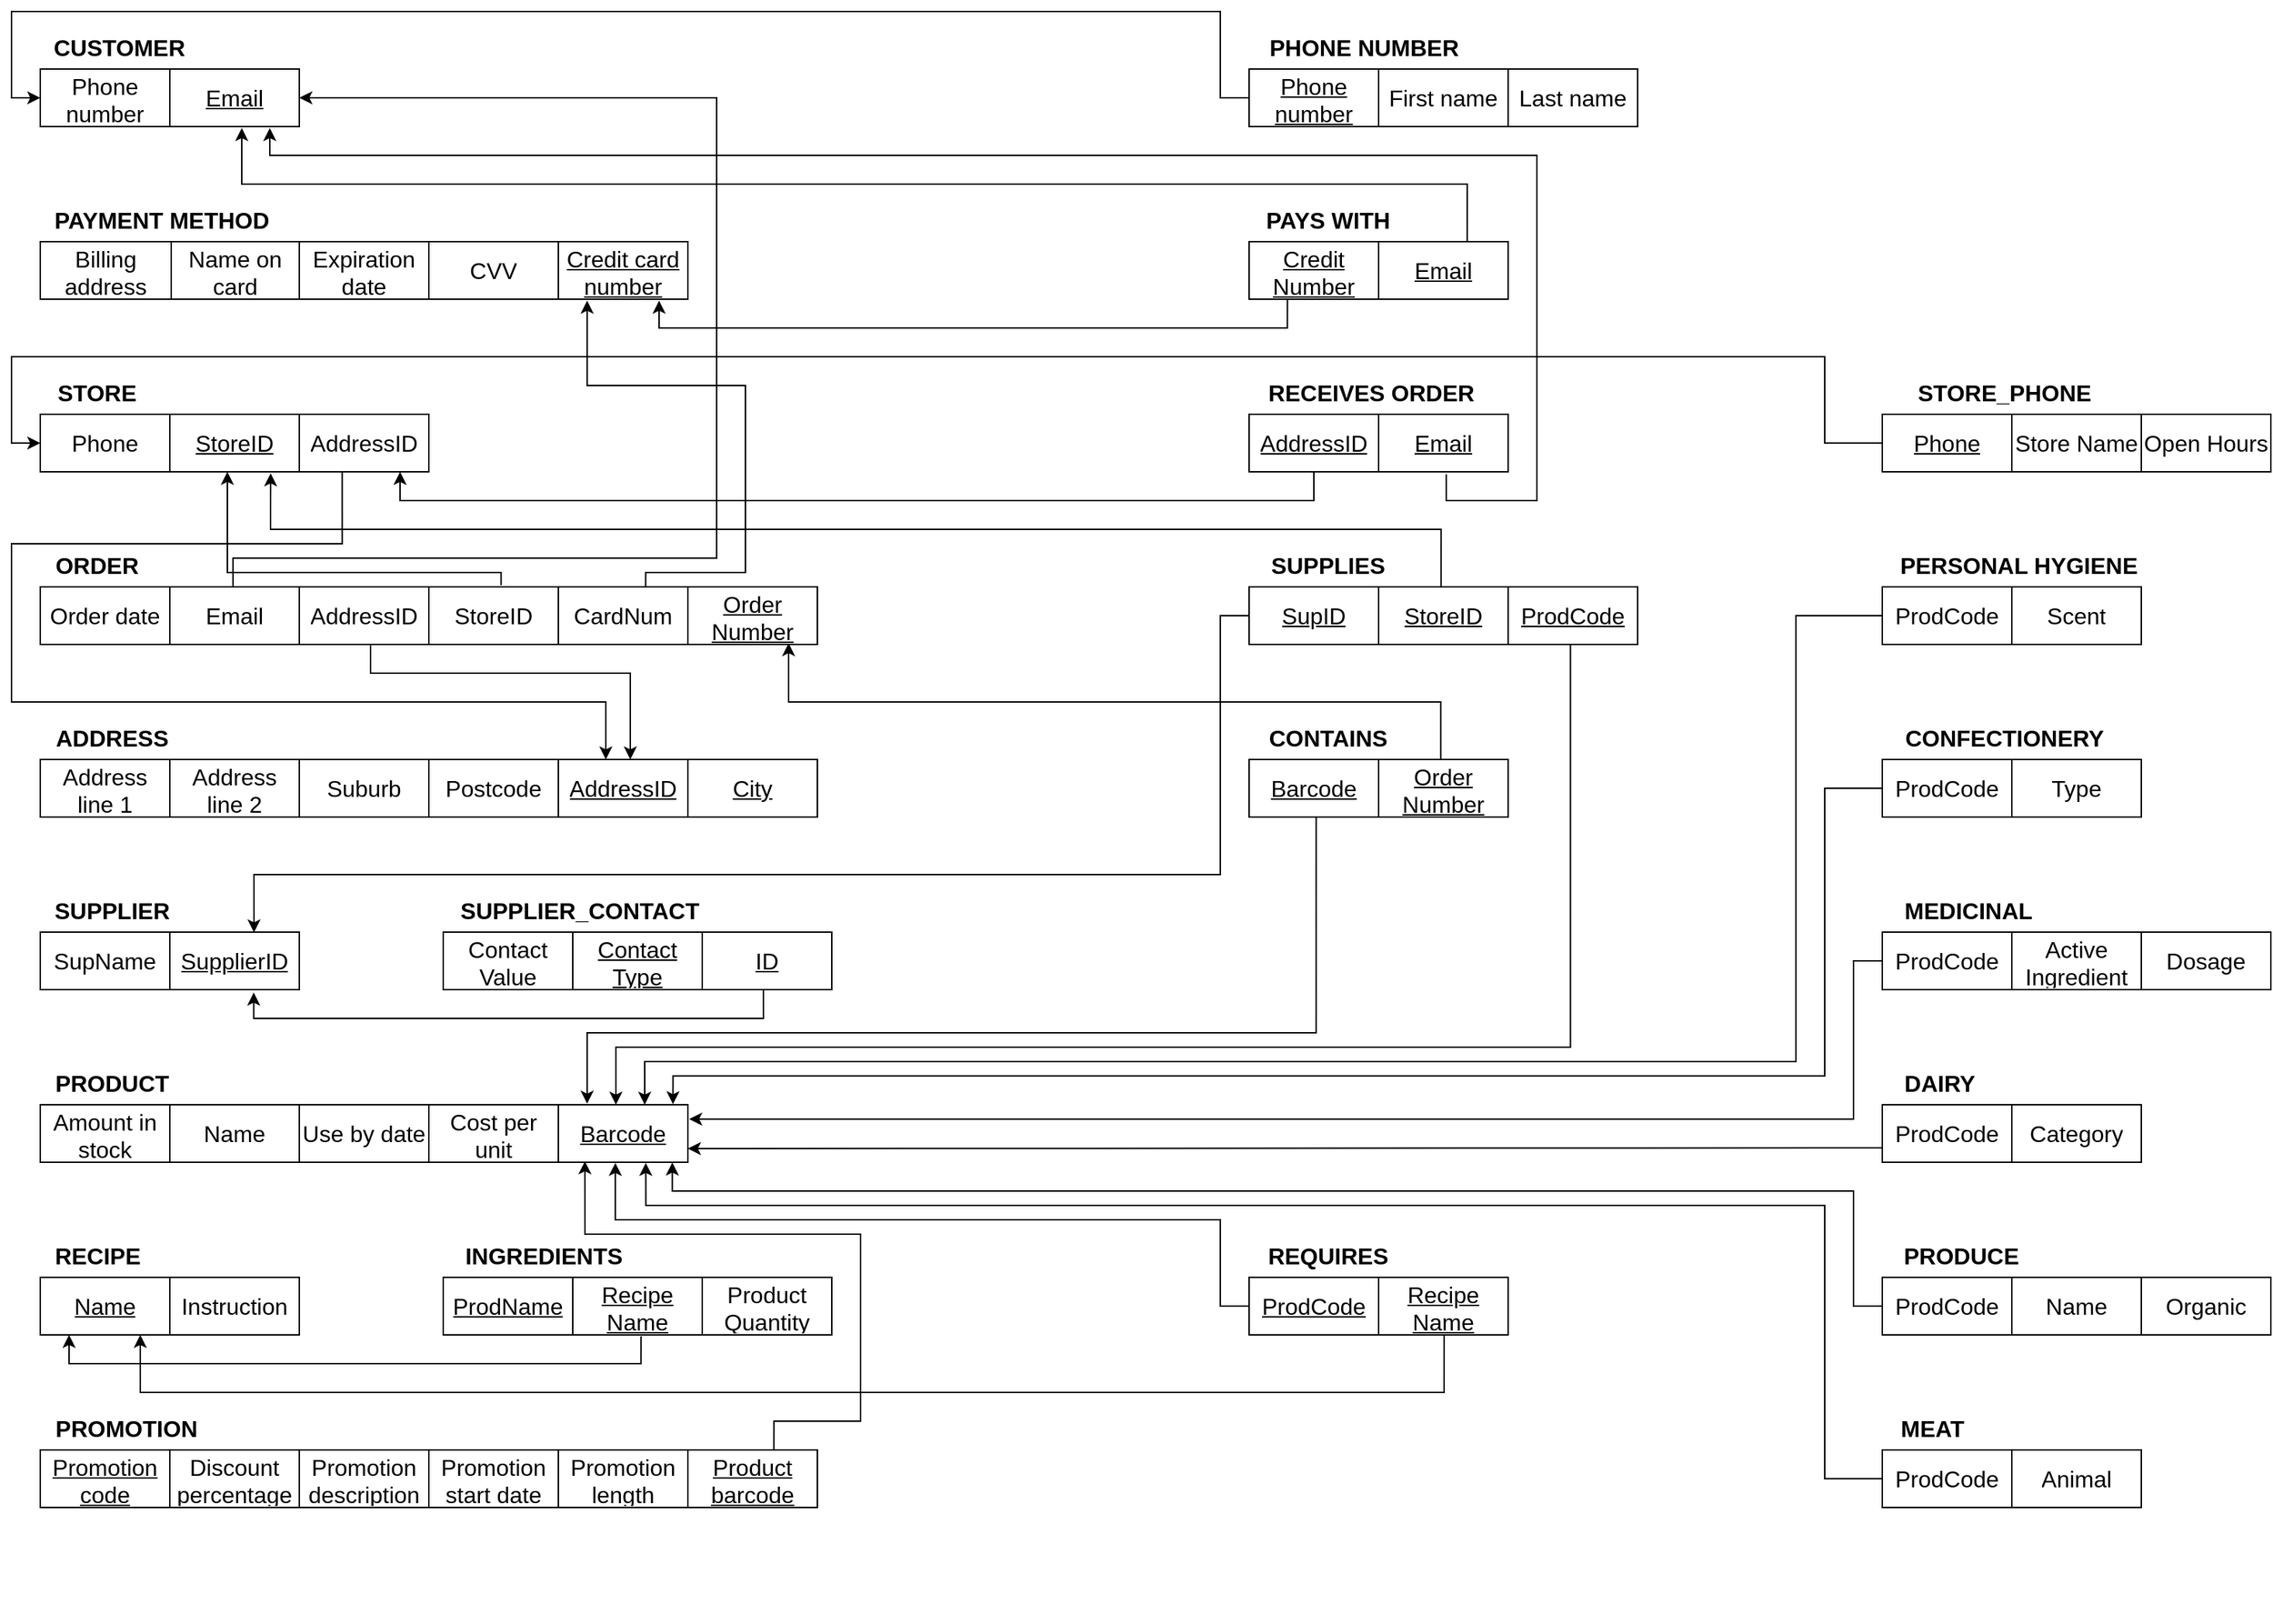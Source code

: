<mxfile version="21.3.3" type="github">
  <diagram name="Page-1" id="3tP_FfxiOayPkXnwMRCM">
    <mxGraphModel dx="1096" dy="1601" grid="1" gridSize="10" guides="1" tooltips="1" connect="1" arrows="1" fold="1" page="0" pageScale="1" pageWidth="827" pageHeight="1169" math="0" shadow="0">
      <root>
        <mxCell id="0" />
        <mxCell id="1" parent="0" />
        <mxCell id="2YJjCyJWTV4Wyj9ChP1L-1" style="edgeStyle=orthogonalEdgeStyle;rounded=0;orthogonalLoop=1;jettySize=auto;html=1;entryX=0.841;entryY=0.983;entryDx=0;entryDy=0;fontFamily=Helvetica;fontSize=16;fontColor=default;exitX=0.944;exitY=0.025;exitDx=0;exitDy=0;exitPerimeter=0;entryPerimeter=0;" parent="1" source="2YJjCyJWTV4Wyj9ChP1L-61" target="2YJjCyJWTV4Wyj9ChP1L-46" edge="1">
          <mxGeometry relative="1" as="geometry">
            <mxPoint x="780" y="1210" as="sourcePoint" />
            <Array as="points">
              <mxPoint x="550" y="1020" />
              <mxPoint x="610" y="1020" />
              <mxPoint x="610" y="890" />
              <mxPoint x="418" y="890" />
            </Array>
          </mxGeometry>
        </mxCell>
        <mxCell id="2YJjCyJWTV4Wyj9ChP1L-2" style="edgeStyle=orthogonalEdgeStyle;rounded=0;orthogonalLoop=1;jettySize=auto;html=1;fontFamily=Helvetica;fontSize=16;fontColor=default;exitX=0.593;exitY=-0.028;exitDx=0;exitDy=0;exitPerimeter=0;" parent="1" source="2YJjCyJWTV4Wyj9ChP1L-25" edge="1">
          <mxGeometry relative="1" as="geometry">
            <mxPoint x="590" y="460" as="sourcePoint" />
            <Array as="points">
              <mxPoint x="360" y="430" />
              <mxPoint x="170" y="430" />
            </Array>
            <mxPoint x="170" y="360" as="targetPoint" />
          </mxGeometry>
        </mxCell>
        <mxCell id="2YJjCyJWTV4Wyj9ChP1L-14" value="" style="group" parent="1" vertex="1" connectable="0">
          <mxGeometry x="40" y="50" width="360" height="70" as="geometry" />
        </mxCell>
        <mxCell id="2YJjCyJWTV4Wyj9ChP1L-15" value="" style="shape=table;startSize=0;container=1;collapsible=0;childLayout=tableLayout;fontSize=16;" parent="2YJjCyJWTV4Wyj9ChP1L-14" vertex="1">
          <mxGeometry y="30" width="180" height="40" as="geometry" />
        </mxCell>
        <mxCell id="2YJjCyJWTV4Wyj9ChP1L-16" value="" style="shape=tableRow;horizontal=0;startSize=0;swimlaneHead=0;swimlaneBody=0;strokeColor=inherit;top=0;left=0;bottom=0;right=0;collapsible=0;dropTarget=0;fillColor=none;points=[[0,0.5],[1,0.5]];portConstraint=eastwest;fontSize=16;" parent="2YJjCyJWTV4Wyj9ChP1L-15" vertex="1">
          <mxGeometry width="180" height="40" as="geometry" />
        </mxCell>
        <mxCell id="2YJjCyJWTV4Wyj9ChP1L-17" value="Phone number" style="shape=partialRectangle;html=1;whiteSpace=wrap;connectable=0;strokeColor=inherit;overflow=hidden;fillColor=none;top=0;left=0;bottom=0;right=0;pointerEvents=1;fontSize=16;" parent="2YJjCyJWTV4Wyj9ChP1L-16" vertex="1">
          <mxGeometry width="90" height="40" as="geometry">
            <mxRectangle width="90" height="40" as="alternateBounds" />
          </mxGeometry>
        </mxCell>
        <mxCell id="2YJjCyJWTV4Wyj9ChP1L-20" value="Email" style="shape=partialRectangle;html=1;whiteSpace=wrap;connectable=0;strokeColor=inherit;overflow=hidden;fillColor=none;top=0;left=0;bottom=0;right=0;pointerEvents=1;fontSize=16;fontStyle=4" parent="2YJjCyJWTV4Wyj9ChP1L-16" vertex="1">
          <mxGeometry x="90" width="90" height="40" as="geometry">
            <mxRectangle width="90" height="40" as="alternateBounds" />
          </mxGeometry>
        </mxCell>
        <mxCell id="2YJjCyJWTV4Wyj9ChP1L-21" value="CUSTOMER" style="text;html=1;strokeColor=none;fillColor=none;align=center;verticalAlign=middle;whiteSpace=wrap;rounded=0;fontSize=16;fontStyle=1" parent="2YJjCyJWTV4Wyj9ChP1L-14" vertex="1">
          <mxGeometry width="110" height="30" as="geometry" />
        </mxCell>
        <mxCell id="2YJjCyJWTV4Wyj9ChP1L-33" value="" style="group" parent="1" vertex="1" connectable="0">
          <mxGeometry x="40" y="530" width="540" height="70" as="geometry" />
        </mxCell>
        <mxCell id="2YJjCyJWTV4Wyj9ChP1L-34" value="ADDRESS" style="text;html=1;strokeColor=none;fillColor=none;align=center;verticalAlign=middle;whiteSpace=wrap;rounded=0;fontSize=16;fontStyle=1" parent="2YJjCyJWTV4Wyj9ChP1L-33" vertex="1">
          <mxGeometry width="99.5" height="30" as="geometry" />
        </mxCell>
        <mxCell id="2YJjCyJWTV4Wyj9ChP1L-35" value="" style="shape=table;startSize=0;container=1;collapsible=0;childLayout=tableLayout;fontSize=16;" parent="2YJjCyJWTV4Wyj9ChP1L-33" vertex="1">
          <mxGeometry y="30" width="540" height="40" as="geometry" />
        </mxCell>
        <mxCell id="2YJjCyJWTV4Wyj9ChP1L-36" value="" style="shape=tableRow;horizontal=0;startSize=0;swimlaneHead=0;swimlaneBody=0;strokeColor=inherit;top=0;left=0;bottom=0;right=0;collapsible=0;dropTarget=0;fillColor=none;points=[[0,0.5],[1,0.5]];portConstraint=eastwest;fontSize=16;" parent="2YJjCyJWTV4Wyj9ChP1L-35" vertex="1">
          <mxGeometry width="540" height="40" as="geometry" />
        </mxCell>
        <mxCell id="2YJjCyJWTV4Wyj9ChP1L-37" value="Address line 1" style="shape=partialRectangle;html=1;whiteSpace=wrap;connectable=0;strokeColor=inherit;overflow=hidden;fillColor=none;top=0;left=0;bottom=0;right=0;pointerEvents=1;fontSize=16;" parent="2YJjCyJWTV4Wyj9ChP1L-36" vertex="1">
          <mxGeometry width="90" height="40" as="geometry">
            <mxRectangle width="90" height="40" as="alternateBounds" />
          </mxGeometry>
        </mxCell>
        <mxCell id="2YJjCyJWTV4Wyj9ChP1L-38" value="Address line 2" style="shape=partialRectangle;html=1;whiteSpace=wrap;connectable=0;strokeColor=inherit;overflow=hidden;fillColor=none;top=0;left=0;bottom=0;right=0;pointerEvents=1;fontSize=16;" parent="2YJjCyJWTV4Wyj9ChP1L-36" vertex="1">
          <mxGeometry x="90" width="90" height="40" as="geometry">
            <mxRectangle width="90" height="40" as="alternateBounds" />
          </mxGeometry>
        </mxCell>
        <mxCell id="2YJjCyJWTV4Wyj9ChP1L-39" value="Suburb" style="shape=partialRectangle;html=1;whiteSpace=wrap;connectable=0;strokeColor=inherit;overflow=hidden;fillColor=none;top=0;left=0;bottom=0;right=0;pointerEvents=1;fontSize=16;" parent="2YJjCyJWTV4Wyj9ChP1L-36" vertex="1">
          <mxGeometry x="180" width="90" height="40" as="geometry">
            <mxRectangle width="90" height="40" as="alternateBounds" />
          </mxGeometry>
        </mxCell>
        <mxCell id="2YJjCyJWTV4Wyj9ChP1L-41" value="Postcode" style="shape=partialRectangle;html=1;whiteSpace=wrap;connectable=0;strokeColor=inherit;overflow=hidden;fillColor=none;top=0;left=0;bottom=0;right=0;pointerEvents=1;fontSize=16;fontStyle=0" parent="2YJjCyJWTV4Wyj9ChP1L-36" vertex="1">
          <mxGeometry x="270" width="90" height="40" as="geometry">
            <mxRectangle width="90" height="40" as="alternateBounds" />
          </mxGeometry>
        </mxCell>
        <mxCell id="2YJjCyJWTV4Wyj9ChP1L-42" value="AddressID" style="shape=partialRectangle;html=1;whiteSpace=wrap;connectable=0;strokeColor=inherit;overflow=hidden;fillColor=none;top=0;left=0;bottom=0;right=0;pointerEvents=1;fontSize=16;fontStyle=4" parent="2YJjCyJWTV4Wyj9ChP1L-36" vertex="1">
          <mxGeometry x="360" width="90" height="40" as="geometry">
            <mxRectangle width="90" height="40" as="alternateBounds" />
          </mxGeometry>
        </mxCell>
        <mxCell id="gPXbMTMLkBEwJ1ZtdVqL-3" value="City" style="shape=partialRectangle;html=1;whiteSpace=wrap;connectable=0;strokeColor=inherit;overflow=hidden;fillColor=none;top=0;left=0;bottom=0;right=0;pointerEvents=1;fontSize=16;fontStyle=4" vertex="1" parent="2YJjCyJWTV4Wyj9ChP1L-36">
          <mxGeometry x="450" width="90" height="40" as="geometry">
            <mxRectangle width="90" height="40" as="alternateBounds" />
          </mxGeometry>
        </mxCell>
        <mxCell id="2YJjCyJWTV4Wyj9ChP1L-43" value="" style="group" parent="1" vertex="1" connectable="0">
          <mxGeometry x="40" y="770" width="450" height="70" as="geometry" />
        </mxCell>
        <mxCell id="2YJjCyJWTV4Wyj9ChP1L-44" value="PRODUCT" style="text;html=1;strokeColor=none;fillColor=none;align=center;verticalAlign=middle;whiteSpace=wrap;rounded=0;fontSize=16;fontStyle=1" parent="2YJjCyJWTV4Wyj9ChP1L-43" vertex="1">
          <mxGeometry width="100" height="30" as="geometry" />
        </mxCell>
        <mxCell id="2YJjCyJWTV4Wyj9ChP1L-45" value="" style="shape=table;startSize=0;container=1;collapsible=0;childLayout=tableLayout;fontSize=16;" parent="2YJjCyJWTV4Wyj9ChP1L-43" vertex="1">
          <mxGeometry y="30" width="450" height="40" as="geometry" />
        </mxCell>
        <mxCell id="2YJjCyJWTV4Wyj9ChP1L-46" value="" style="shape=tableRow;horizontal=0;startSize=0;swimlaneHead=0;swimlaneBody=0;strokeColor=inherit;top=0;left=0;bottom=0;right=0;collapsible=0;dropTarget=0;fillColor=none;points=[[0,0.5],[1,0.5]];portConstraint=eastwest;fontSize=16;" parent="2YJjCyJWTV4Wyj9ChP1L-45" vertex="1">
          <mxGeometry width="450" height="40" as="geometry" />
        </mxCell>
        <mxCell id="2YJjCyJWTV4Wyj9ChP1L-47" value="Amount in stock" style="shape=partialRectangle;html=1;whiteSpace=wrap;connectable=0;strokeColor=inherit;overflow=hidden;fillColor=none;top=0;left=0;bottom=0;right=0;pointerEvents=1;fontSize=16;" parent="2YJjCyJWTV4Wyj9ChP1L-46" vertex="1">
          <mxGeometry width="90" height="40" as="geometry">
            <mxRectangle width="90" height="40" as="alternateBounds" />
          </mxGeometry>
        </mxCell>
        <mxCell id="2YJjCyJWTV4Wyj9ChP1L-48" value="Name" style="shape=partialRectangle;html=1;whiteSpace=wrap;connectable=0;strokeColor=inherit;overflow=hidden;fillColor=none;top=0;left=0;bottom=0;right=0;pointerEvents=1;fontSize=16;" parent="2YJjCyJWTV4Wyj9ChP1L-46" vertex="1">
          <mxGeometry x="90" width="90" height="40" as="geometry">
            <mxRectangle width="90" height="40" as="alternateBounds" />
          </mxGeometry>
        </mxCell>
        <mxCell id="2YJjCyJWTV4Wyj9ChP1L-49" value="Use by date" style="shape=partialRectangle;html=1;whiteSpace=wrap;connectable=0;strokeColor=inherit;overflow=hidden;fillColor=none;top=0;left=0;bottom=0;right=0;pointerEvents=1;fontSize=16;" parent="2YJjCyJWTV4Wyj9ChP1L-46" vertex="1">
          <mxGeometry x="180" width="90" height="40" as="geometry">
            <mxRectangle width="90" height="40" as="alternateBounds" />
          </mxGeometry>
        </mxCell>
        <mxCell id="2YJjCyJWTV4Wyj9ChP1L-50" value="Cost per unit" style="shape=partialRectangle;html=1;whiteSpace=wrap;connectable=0;strokeColor=inherit;overflow=hidden;fillColor=none;top=0;left=0;bottom=0;right=0;pointerEvents=1;fontSize=16;fontStyle=0" parent="2YJjCyJWTV4Wyj9ChP1L-46" vertex="1">
          <mxGeometry x="270" width="90" height="40" as="geometry">
            <mxRectangle width="90" height="40" as="alternateBounds" />
          </mxGeometry>
        </mxCell>
        <mxCell id="2YJjCyJWTV4Wyj9ChP1L-51" value="Barcode" style="shape=partialRectangle;html=1;whiteSpace=wrap;connectable=0;strokeColor=inherit;overflow=hidden;fillColor=none;top=0;left=0;bottom=0;right=0;pointerEvents=1;fontSize=16;fontStyle=4" parent="2YJjCyJWTV4Wyj9ChP1L-46" vertex="1">
          <mxGeometry x="360" width="90" height="40" as="geometry">
            <mxRectangle width="90" height="40" as="alternateBounds" />
          </mxGeometry>
        </mxCell>
        <mxCell id="2YJjCyJWTV4Wyj9ChP1L-52" value="" style="group" parent="1" vertex="1" connectable="0">
          <mxGeometry x="40" y="850" width="180" height="70" as="geometry" />
        </mxCell>
        <mxCell id="2YJjCyJWTV4Wyj9ChP1L-53" value="RECIPE" style="text;html=1;strokeColor=none;fillColor=none;align=center;verticalAlign=middle;whiteSpace=wrap;rounded=0;fontSize=16;fontStyle=1" parent="2YJjCyJWTV4Wyj9ChP1L-52" vertex="1">
          <mxGeometry y="40" width="80" height="30" as="geometry" />
        </mxCell>
        <mxCell id="2YJjCyJWTV4Wyj9ChP1L-54" value="" style="shape=table;startSize=0;container=1;collapsible=0;childLayout=tableLayout;fontSize=16;" parent="2YJjCyJWTV4Wyj9ChP1L-52" vertex="1">
          <mxGeometry y="70" width="180" height="40" as="geometry" />
        </mxCell>
        <mxCell id="2YJjCyJWTV4Wyj9ChP1L-55" value="" style="shape=tableRow;horizontal=0;startSize=0;swimlaneHead=0;swimlaneBody=0;strokeColor=inherit;top=0;left=0;bottom=0;right=0;collapsible=0;dropTarget=0;fillColor=none;points=[[0,0.5],[1,0.5]];portConstraint=eastwest;fontSize=16;" parent="2YJjCyJWTV4Wyj9ChP1L-54" vertex="1">
          <mxGeometry width="180" height="40" as="geometry" />
        </mxCell>
        <mxCell id="2YJjCyJWTV4Wyj9ChP1L-56" value="Name" style="shape=partialRectangle;html=1;whiteSpace=wrap;connectable=0;strokeColor=inherit;overflow=hidden;fillColor=none;top=0;left=0;bottom=0;right=0;pointerEvents=1;fontSize=16;fontStyle=4" parent="2YJjCyJWTV4Wyj9ChP1L-55" vertex="1">
          <mxGeometry width="90" height="40" as="geometry">
            <mxRectangle width="90" height="40" as="alternateBounds" />
          </mxGeometry>
        </mxCell>
        <mxCell id="2YJjCyJWTV4Wyj9ChP1L-57" value="Instruction" style="shape=partialRectangle;html=1;whiteSpace=wrap;connectable=0;strokeColor=inherit;overflow=hidden;fillColor=none;top=0;left=0;bottom=0;right=0;pointerEvents=1;fontSize=16;" parent="2YJjCyJWTV4Wyj9ChP1L-55" vertex="1">
          <mxGeometry x="90" width="90" height="40" as="geometry">
            <mxRectangle width="90" height="40" as="alternateBounds" />
          </mxGeometry>
        </mxCell>
        <mxCell id="2YJjCyJWTV4Wyj9ChP1L-58" value="" style="group" parent="1" vertex="1" connectable="0">
          <mxGeometry x="40" y="1010" width="720" height="70" as="geometry" />
        </mxCell>
        <mxCell id="2YJjCyJWTV4Wyj9ChP1L-59" value="PROMOTION" style="text;html=1;strokeColor=none;fillColor=none;align=center;verticalAlign=middle;whiteSpace=wrap;rounded=0;fontSize=16;fontStyle=1" parent="2YJjCyJWTV4Wyj9ChP1L-58" vertex="1">
          <mxGeometry width="120" height="30" as="geometry" />
        </mxCell>
        <mxCell id="2YJjCyJWTV4Wyj9ChP1L-60" value="" style="shape=table;startSize=0;container=1;collapsible=0;childLayout=tableLayout;fontSize=16;" parent="2YJjCyJWTV4Wyj9ChP1L-58" vertex="1">
          <mxGeometry y="30" width="540" height="40" as="geometry" />
        </mxCell>
        <mxCell id="2YJjCyJWTV4Wyj9ChP1L-61" value="" style="shape=tableRow;horizontal=0;startSize=0;swimlaneHead=0;swimlaneBody=0;strokeColor=inherit;top=0;left=0;bottom=0;right=0;collapsible=0;dropTarget=0;fillColor=none;points=[[0,0.5],[1,0.5]];portConstraint=eastwest;fontSize=16;" parent="2YJjCyJWTV4Wyj9ChP1L-60" vertex="1">
          <mxGeometry width="540" height="40" as="geometry" />
        </mxCell>
        <mxCell id="2YJjCyJWTV4Wyj9ChP1L-62" value="Promotion code" style="shape=partialRectangle;html=1;whiteSpace=wrap;connectable=0;strokeColor=inherit;overflow=hidden;fillColor=none;top=0;left=0;bottom=0;right=0;pointerEvents=1;fontSize=16;fontStyle=4" parent="2YJjCyJWTV4Wyj9ChP1L-61" vertex="1">
          <mxGeometry width="90" height="40" as="geometry">
            <mxRectangle width="90" height="40" as="alternateBounds" />
          </mxGeometry>
        </mxCell>
        <mxCell id="2YJjCyJWTV4Wyj9ChP1L-64" value="Discount percentage" style="shape=partialRectangle;html=1;whiteSpace=wrap;connectable=0;strokeColor=inherit;overflow=hidden;fillColor=none;top=0;left=0;bottom=0;right=0;pointerEvents=1;fontSize=16;" parent="2YJjCyJWTV4Wyj9ChP1L-61" vertex="1">
          <mxGeometry x="90" width="90" height="40" as="geometry">
            <mxRectangle width="90" height="40" as="alternateBounds" />
          </mxGeometry>
        </mxCell>
        <mxCell id="2YJjCyJWTV4Wyj9ChP1L-65" value="Promotion description" style="shape=partialRectangle;html=1;whiteSpace=wrap;connectable=0;strokeColor=inherit;overflow=hidden;fillColor=none;top=0;left=0;bottom=0;right=0;pointerEvents=1;fontSize=16;fontStyle=0" parent="2YJjCyJWTV4Wyj9ChP1L-61" vertex="1">
          <mxGeometry x="180" width="90" height="40" as="geometry">
            <mxRectangle width="90" height="40" as="alternateBounds" />
          </mxGeometry>
        </mxCell>
        <mxCell id="2YJjCyJWTV4Wyj9ChP1L-66" value="Promotion start date" style="shape=partialRectangle;html=1;whiteSpace=wrap;connectable=0;strokeColor=inherit;overflow=hidden;fillColor=none;top=0;left=0;bottom=0;right=0;pointerEvents=1;fontSize=16;fontStyle=0" parent="2YJjCyJWTV4Wyj9ChP1L-61" vertex="1">
          <mxGeometry x="270" width="90" height="40" as="geometry">
            <mxRectangle width="90" height="40" as="alternateBounds" />
          </mxGeometry>
        </mxCell>
        <mxCell id="2YJjCyJWTV4Wyj9ChP1L-67" value="Promotion length" style="shape=partialRectangle;html=1;whiteSpace=wrap;connectable=0;strokeColor=inherit;overflow=hidden;fillColor=none;top=0;left=0;bottom=0;right=0;pointerEvents=1;fontSize=16;fontStyle=0" parent="2YJjCyJWTV4Wyj9ChP1L-61" vertex="1">
          <mxGeometry x="360" width="90" height="40" as="geometry">
            <mxRectangle width="90" height="40" as="alternateBounds" />
          </mxGeometry>
        </mxCell>
        <mxCell id="2YJjCyJWTV4Wyj9ChP1L-69" value="Product barcode" style="shape=partialRectangle;html=1;whiteSpace=wrap;connectable=0;strokeColor=inherit;overflow=hidden;fillColor=none;top=0;left=0;bottom=0;right=0;pointerEvents=1;fontSize=16;fontStyle=4" parent="2YJjCyJWTV4Wyj9ChP1L-61" vertex="1">
          <mxGeometry x="450" width="90" height="40" as="geometry">
            <mxRectangle width="90" height="40" as="alternateBounds" />
          </mxGeometry>
        </mxCell>
        <mxCell id="2YJjCyJWTV4Wyj9ChP1L-79" value="" style="group" parent="1" vertex="1" connectable="0">
          <mxGeometry x="40" y="1090" width="1110" height="70" as="geometry" />
        </mxCell>
        <mxCell id="2YJjCyJWTV4Wyj9ChP1L-80" value="" style="group" parent="2YJjCyJWTV4Wyj9ChP1L-79" vertex="1" connectable="0">
          <mxGeometry x="840" y="-560" width="270" height="70" as="geometry" />
        </mxCell>
        <mxCell id="2YJjCyJWTV4Wyj9ChP1L-81" value="" style="group" parent="2YJjCyJWTV4Wyj9ChP1L-80" vertex="1" connectable="0">
          <mxGeometry y="-120" width="270" height="70" as="geometry" />
        </mxCell>
        <mxCell id="2YJjCyJWTV4Wyj9ChP1L-82" value="" style="shape=table;startSize=0;container=1;collapsible=0;childLayout=tableLayout;fontSize=16;" parent="2YJjCyJWTV4Wyj9ChP1L-81" vertex="1">
          <mxGeometry y="30" width="270" height="40" as="geometry" />
        </mxCell>
        <mxCell id="2YJjCyJWTV4Wyj9ChP1L-83" value="" style="shape=tableRow;horizontal=0;startSize=0;swimlaneHead=0;swimlaneBody=0;strokeColor=inherit;top=0;left=0;bottom=0;right=0;collapsible=0;dropTarget=0;fillColor=none;points=[[0,0.5],[1,0.5]];portConstraint=eastwest;fontSize=16;" parent="2YJjCyJWTV4Wyj9ChP1L-82" vertex="1">
          <mxGeometry width="270" height="40" as="geometry" />
        </mxCell>
        <mxCell id="2YJjCyJWTV4Wyj9ChP1L-84" value="&lt;u&gt;SupID&lt;/u&gt;" style="shape=partialRectangle;html=1;whiteSpace=wrap;connectable=0;strokeColor=inherit;overflow=hidden;fillColor=none;top=0;left=0;bottom=0;right=0;pointerEvents=1;fontSize=16;" parent="2YJjCyJWTV4Wyj9ChP1L-83" vertex="1">
          <mxGeometry width="90" height="40" as="geometry">
            <mxRectangle width="90" height="40" as="alternateBounds" />
          </mxGeometry>
        </mxCell>
        <mxCell id="2YJjCyJWTV4Wyj9ChP1L-85" value="&lt;u&gt;StoreID&lt;/u&gt;" style="shape=partialRectangle;html=1;whiteSpace=wrap;connectable=0;strokeColor=inherit;overflow=hidden;fillColor=none;top=0;left=0;bottom=0;right=0;pointerEvents=1;fontSize=16;" parent="2YJjCyJWTV4Wyj9ChP1L-83" vertex="1">
          <mxGeometry x="90" width="90" height="40" as="geometry">
            <mxRectangle width="90" height="40" as="alternateBounds" />
          </mxGeometry>
        </mxCell>
        <mxCell id="2YJjCyJWTV4Wyj9ChP1L-86" value="ProdCode" style="shape=partialRectangle;html=1;whiteSpace=wrap;connectable=0;strokeColor=inherit;overflow=hidden;fillColor=none;top=0;left=0;bottom=0;right=0;pointerEvents=1;fontSize=16;fontStyle=4" parent="2YJjCyJWTV4Wyj9ChP1L-83" vertex="1">
          <mxGeometry x="180" width="90" height="40" as="geometry">
            <mxRectangle width="90" height="40" as="alternateBounds" />
          </mxGeometry>
        </mxCell>
        <mxCell id="2YJjCyJWTV4Wyj9ChP1L-87" value="SUPPLIES" style="text;html=1;strokeColor=none;fillColor=none;align=center;verticalAlign=middle;whiteSpace=wrap;rounded=0;fontSize=16;fontStyle=1" parent="2YJjCyJWTV4Wyj9ChP1L-81" vertex="1">
          <mxGeometry width="110" height="30" as="geometry" />
        </mxCell>
        <mxCell id="2YJjCyJWTV4Wyj9ChP1L-88" value="" style="group" parent="2YJjCyJWTV4Wyj9ChP1L-80" vertex="1" connectable="0">
          <mxGeometry width="180" height="70" as="geometry" />
        </mxCell>
        <mxCell id="2YJjCyJWTV4Wyj9ChP1L-89" value="CONTAINS" style="text;html=1;strokeColor=none;fillColor=none;align=center;verticalAlign=middle;whiteSpace=wrap;rounded=0;fontSize=16;fontStyle=1" parent="2YJjCyJWTV4Wyj9ChP1L-88" vertex="1">
          <mxGeometry width="110" height="30" as="geometry" />
        </mxCell>
        <mxCell id="2YJjCyJWTV4Wyj9ChP1L-90" value="" style="shape=table;startSize=0;container=1;collapsible=0;childLayout=tableLayout;fontSize=16;" parent="2YJjCyJWTV4Wyj9ChP1L-88" vertex="1">
          <mxGeometry y="30" width="180" height="40" as="geometry" />
        </mxCell>
        <mxCell id="2YJjCyJWTV4Wyj9ChP1L-91" value="" style="shape=tableRow;horizontal=0;startSize=0;swimlaneHead=0;swimlaneBody=0;strokeColor=inherit;top=0;left=0;bottom=0;right=0;collapsible=0;dropTarget=0;fillColor=none;points=[[0,0.5],[1,0.5]];portConstraint=eastwest;fontSize=16;" parent="2YJjCyJWTV4Wyj9ChP1L-90" vertex="1">
          <mxGeometry width="180" height="40" as="geometry" />
        </mxCell>
        <mxCell id="2YJjCyJWTV4Wyj9ChP1L-92" value="Barcode" style="shape=partialRectangle;html=1;whiteSpace=wrap;connectable=0;strokeColor=inherit;overflow=hidden;fillColor=none;top=0;left=0;bottom=0;right=0;pointerEvents=1;fontSize=16;fontStyle=4" parent="2YJjCyJWTV4Wyj9ChP1L-91" vertex="1">
          <mxGeometry width="90" height="40" as="geometry">
            <mxRectangle width="90" height="40" as="alternateBounds" />
          </mxGeometry>
        </mxCell>
        <mxCell id="2YJjCyJWTV4Wyj9ChP1L-93" value="&lt;u&gt;Order Number&lt;/u&gt;" style="shape=partialRectangle;html=1;whiteSpace=wrap;connectable=0;strokeColor=inherit;overflow=hidden;fillColor=none;top=0;left=0;bottom=0;right=0;pointerEvents=1;fontSize=16;" parent="2YJjCyJWTV4Wyj9ChP1L-91" vertex="1">
          <mxGeometry x="90" width="90" height="40" as="geometry">
            <mxRectangle width="90" height="40" as="alternateBounds" />
          </mxGeometry>
        </mxCell>
        <mxCell id="2YJjCyJWTV4Wyj9ChP1L-94" value="RECEIVES ORDER" style="text;html=1;strokeColor=none;fillColor=none;align=center;verticalAlign=middle;whiteSpace=wrap;rounded=0;fontSize=16;fontStyle=1" parent="2YJjCyJWTV4Wyj9ChP1L-79" vertex="1">
          <mxGeometry x="840" y="-800" width="170" height="30" as="geometry" />
        </mxCell>
        <mxCell id="2YJjCyJWTV4Wyj9ChP1L-95" value="" style="shape=table;startSize=0;container=1;collapsible=0;childLayout=tableLayout;fontSize=16;" parent="2YJjCyJWTV4Wyj9ChP1L-79" vertex="1">
          <mxGeometry x="840" y="-770" width="180" height="40" as="geometry" />
        </mxCell>
        <mxCell id="2YJjCyJWTV4Wyj9ChP1L-96" value="" style="shape=tableRow;horizontal=0;startSize=0;swimlaneHead=0;swimlaneBody=0;strokeColor=inherit;top=0;left=0;bottom=0;right=0;collapsible=0;dropTarget=0;fillColor=none;points=[[0,0.5],[1,0.5]];portConstraint=eastwest;fontSize=16;" parent="2YJjCyJWTV4Wyj9ChP1L-95" vertex="1">
          <mxGeometry width="180" height="40" as="geometry" />
        </mxCell>
        <mxCell id="2YJjCyJWTV4Wyj9ChP1L-97" value="AddressID" style="shape=partialRectangle;html=1;whiteSpace=wrap;connectable=0;strokeColor=inherit;overflow=hidden;fillColor=none;top=0;left=0;bottom=0;right=0;pointerEvents=1;fontSize=16;fontStyle=4" parent="2YJjCyJWTV4Wyj9ChP1L-96" vertex="1">
          <mxGeometry width="90" height="40" as="geometry">
            <mxRectangle width="90" height="40" as="alternateBounds" />
          </mxGeometry>
        </mxCell>
        <mxCell id="2YJjCyJWTV4Wyj9ChP1L-98" value="&lt;u&gt;Email&lt;/u&gt;" style="shape=partialRectangle;html=1;whiteSpace=wrap;connectable=0;strokeColor=inherit;overflow=hidden;fillColor=none;top=0;left=0;bottom=0;right=0;pointerEvents=1;fontSize=16;" parent="2YJjCyJWTV4Wyj9ChP1L-96" vertex="1">
          <mxGeometry x="90" width="90" height="40" as="geometry">
            <mxRectangle width="90" height="40" as="alternateBounds" />
          </mxGeometry>
        </mxCell>
        <mxCell id="2YJjCyJWTV4Wyj9ChP1L-99" value="SUPPLIER_CONTACT" style="text;html=1;strokeColor=none;fillColor=none;align=center;verticalAlign=middle;whiteSpace=wrap;rounded=0;fontSize=16;fontStyle=1" parent="1" vertex="1">
          <mxGeometry x="320" y="650" width="190" height="30" as="geometry" />
        </mxCell>
        <mxCell id="2YJjCyJWTV4Wyj9ChP1L-100" style="edgeStyle=orthogonalEdgeStyle;rounded=0;orthogonalLoop=1;jettySize=auto;html=1;exitX=0.824;exitY=1.008;exitDx=0;exitDy=0;exitPerimeter=0;entryX=0.824;entryY=1.05;entryDx=0;entryDy=0;entryPerimeter=0;" parent="1" source="2YJjCyJWTV4Wyj9ChP1L-102" target="2YJjCyJWTV4Wyj9ChP1L-109" edge="1">
          <mxGeometry relative="1" as="geometry">
            <mxPoint x="230" y="750" as="targetPoint" />
            <Array as="points">
              <mxPoint x="542" y="740" />
              <mxPoint x="188" y="740" />
            </Array>
          </mxGeometry>
        </mxCell>
        <mxCell id="2YJjCyJWTV4Wyj9ChP1L-101" value="" style="shape=table;startSize=0;container=1;collapsible=0;childLayout=tableLayout;fontSize=16;" parent="1" vertex="1">
          <mxGeometry x="320" y="680" width="270" height="40" as="geometry" />
        </mxCell>
        <mxCell id="2YJjCyJWTV4Wyj9ChP1L-102" value="" style="shape=tableRow;horizontal=0;startSize=0;swimlaneHead=0;swimlaneBody=0;strokeColor=inherit;top=0;left=0;bottom=0;right=0;collapsible=0;dropTarget=0;fillColor=none;points=[[0,0.5],[1,0.5]];portConstraint=eastwest;fontSize=16;" parent="2YJjCyJWTV4Wyj9ChP1L-101" vertex="1">
          <mxGeometry width="270" height="40" as="geometry" />
        </mxCell>
        <mxCell id="2YJjCyJWTV4Wyj9ChP1L-103" value="Contact Value" style="shape=partialRectangle;html=1;whiteSpace=wrap;connectable=0;strokeColor=inherit;overflow=hidden;fillColor=none;top=0;left=0;bottom=0;right=0;pointerEvents=1;fontSize=16;fontStyle=0" parent="2YJjCyJWTV4Wyj9ChP1L-102" vertex="1">
          <mxGeometry width="90" height="40" as="geometry">
            <mxRectangle width="90" height="40" as="alternateBounds" />
          </mxGeometry>
        </mxCell>
        <mxCell id="2YJjCyJWTV4Wyj9ChP1L-104" value="&lt;u&gt;Contact Type&lt;/u&gt;" style="shape=partialRectangle;html=1;whiteSpace=wrap;connectable=0;strokeColor=inherit;overflow=hidden;fillColor=none;top=0;left=0;bottom=0;right=0;pointerEvents=1;fontSize=16;" parent="2YJjCyJWTV4Wyj9ChP1L-102" vertex="1">
          <mxGeometry x="90" width="90" height="40" as="geometry">
            <mxRectangle width="90" height="40" as="alternateBounds" />
          </mxGeometry>
        </mxCell>
        <mxCell id="2YJjCyJWTV4Wyj9ChP1L-105" value="&lt;u&gt;ID&lt;/u&gt;" style="shape=partialRectangle;html=1;whiteSpace=wrap;connectable=0;strokeColor=inherit;overflow=hidden;fillColor=none;top=0;left=0;bottom=0;right=0;pointerEvents=1;fontSize=16;" parent="2YJjCyJWTV4Wyj9ChP1L-102" vertex="1">
          <mxGeometry x="180" width="90" height="40" as="geometry">
            <mxRectangle width="90" height="40" as="alternateBounds" />
          </mxGeometry>
        </mxCell>
        <mxCell id="2YJjCyJWTV4Wyj9ChP1L-113" value="" style="group" parent="1" vertex="1" connectable="0">
          <mxGeometry x="320" y="890" width="270" height="70" as="geometry" />
        </mxCell>
        <mxCell id="2YJjCyJWTV4Wyj9ChP1L-114" value="" style="shape=table;startSize=0;container=1;collapsible=0;childLayout=tableLayout;fontSize=16;" parent="2YJjCyJWTV4Wyj9ChP1L-113" vertex="1">
          <mxGeometry y="30" width="270" height="40" as="geometry" />
        </mxCell>
        <mxCell id="2YJjCyJWTV4Wyj9ChP1L-115" value="" style="shape=tableRow;horizontal=0;startSize=0;swimlaneHead=0;swimlaneBody=0;strokeColor=inherit;top=0;left=0;bottom=0;right=0;collapsible=0;dropTarget=0;fillColor=none;points=[[0,0.5],[1,0.5]];portConstraint=eastwest;fontSize=16;" parent="2YJjCyJWTV4Wyj9ChP1L-114" vertex="1">
          <mxGeometry width="270" height="40" as="geometry" />
        </mxCell>
        <mxCell id="2YJjCyJWTV4Wyj9ChP1L-116" value="&lt;u&gt;ProdName&lt;/u&gt;" style="shape=partialRectangle;html=1;whiteSpace=wrap;connectable=0;strokeColor=inherit;overflow=hidden;fillColor=none;top=0;left=0;bottom=0;right=0;pointerEvents=1;fontSize=16;" parent="2YJjCyJWTV4Wyj9ChP1L-115" vertex="1">
          <mxGeometry width="90" height="40" as="geometry">
            <mxRectangle width="90" height="40" as="alternateBounds" />
          </mxGeometry>
        </mxCell>
        <mxCell id="2YJjCyJWTV4Wyj9ChP1L-117" value="&lt;u&gt;Recipe Name&lt;br&gt;&lt;/u&gt;" style="shape=partialRectangle;html=1;whiteSpace=wrap;connectable=0;strokeColor=inherit;overflow=hidden;fillColor=none;top=0;left=0;bottom=0;right=0;pointerEvents=1;fontSize=16;" parent="2YJjCyJWTV4Wyj9ChP1L-115" vertex="1">
          <mxGeometry x="90" width="90" height="40" as="geometry">
            <mxRectangle width="90" height="40" as="alternateBounds" />
          </mxGeometry>
        </mxCell>
        <mxCell id="2YJjCyJWTV4Wyj9ChP1L-118" value="Product Quantity" style="shape=partialRectangle;html=1;whiteSpace=wrap;connectable=0;strokeColor=inherit;overflow=hidden;fillColor=none;top=0;left=0;bottom=0;right=0;pointerEvents=1;fontSize=16;fontStyle=0" parent="2YJjCyJWTV4Wyj9ChP1L-115" vertex="1">
          <mxGeometry x="180" width="90" height="40" as="geometry">
            <mxRectangle width="90" height="40" as="alternateBounds" />
          </mxGeometry>
        </mxCell>
        <mxCell id="2YJjCyJWTV4Wyj9ChP1L-119" value="INGREDIENTS" style="text;html=1;strokeColor=none;fillColor=none;align=center;verticalAlign=middle;whiteSpace=wrap;rounded=0;fontSize=16;fontStyle=1" parent="2YJjCyJWTV4Wyj9ChP1L-113" vertex="1">
          <mxGeometry width="140" height="30" as="geometry" />
        </mxCell>
        <mxCell id="2YJjCyJWTV4Wyj9ChP1L-120" value="" style="group" parent="1" vertex="1" connectable="0">
          <mxGeometry x="880" y="890" width="180" height="70" as="geometry" />
        </mxCell>
        <mxCell id="2YJjCyJWTV4Wyj9ChP1L-121" value="REQUIRES" style="text;html=1;strokeColor=none;fillColor=none;align=center;verticalAlign=middle;whiteSpace=wrap;rounded=0;fontSize=16;fontStyle=1" parent="2YJjCyJWTV4Wyj9ChP1L-120" vertex="1">
          <mxGeometry width="110" height="30" as="geometry" />
        </mxCell>
        <mxCell id="2YJjCyJWTV4Wyj9ChP1L-122" value="" style="shape=table;startSize=0;container=1;collapsible=0;childLayout=tableLayout;fontSize=16;" parent="2YJjCyJWTV4Wyj9ChP1L-120" vertex="1">
          <mxGeometry y="30" width="180" height="40" as="geometry" />
        </mxCell>
        <mxCell id="2YJjCyJWTV4Wyj9ChP1L-123" value="" style="shape=tableRow;horizontal=0;startSize=0;swimlaneHead=0;swimlaneBody=0;strokeColor=inherit;top=0;left=0;bottom=0;right=0;collapsible=0;dropTarget=0;fillColor=none;points=[[0,0.5],[1,0.5]];portConstraint=eastwest;fontSize=16;" parent="2YJjCyJWTV4Wyj9ChP1L-122" vertex="1">
          <mxGeometry width="180" height="40" as="geometry" />
        </mxCell>
        <mxCell id="2YJjCyJWTV4Wyj9ChP1L-124" value="ProdCode" style="shape=partialRectangle;html=1;whiteSpace=wrap;connectable=0;strokeColor=inherit;overflow=hidden;fillColor=none;top=0;left=0;bottom=0;right=0;pointerEvents=1;fontSize=16;fontStyle=4" parent="2YJjCyJWTV4Wyj9ChP1L-123" vertex="1">
          <mxGeometry width="90" height="40" as="geometry">
            <mxRectangle width="90" height="40" as="alternateBounds" />
          </mxGeometry>
        </mxCell>
        <mxCell id="2YJjCyJWTV4Wyj9ChP1L-125" value="&lt;u&gt;Recipe Name&lt;/u&gt;" style="shape=partialRectangle;html=1;whiteSpace=wrap;connectable=0;strokeColor=inherit;overflow=hidden;fillColor=none;top=0;left=0;bottom=0;right=0;pointerEvents=1;fontSize=16;" parent="2YJjCyJWTV4Wyj9ChP1L-123" vertex="1">
          <mxGeometry x="90" width="90" height="40" as="geometry">
            <mxRectangle width="90" height="40" as="alternateBounds" />
          </mxGeometry>
        </mxCell>
        <mxCell id="2YJjCyJWTV4Wyj9ChP1L-126" value="" style="group" parent="1" vertex="1" connectable="0">
          <mxGeometry x="1320" y="1010" width="180" height="70" as="geometry" />
        </mxCell>
        <mxCell id="2YJjCyJWTV4Wyj9ChP1L-127" value="" style="group" parent="2YJjCyJWTV4Wyj9ChP1L-126" vertex="1" connectable="0">
          <mxGeometry width="180" height="70" as="geometry" />
        </mxCell>
        <mxCell id="2YJjCyJWTV4Wyj9ChP1L-128" value="MEAT" style="text;html=1;strokeColor=none;fillColor=none;align=center;verticalAlign=middle;whiteSpace=wrap;rounded=0;fontSize=16;fontStyle=1" parent="2YJjCyJWTV4Wyj9ChP1L-127" vertex="1">
          <mxGeometry width="70" height="30" as="geometry" />
        </mxCell>
        <mxCell id="2YJjCyJWTV4Wyj9ChP1L-129" value="" style="shape=table;startSize=0;container=1;collapsible=0;childLayout=tableLayout;fontSize=16;" parent="2YJjCyJWTV4Wyj9ChP1L-127" vertex="1">
          <mxGeometry y="30" width="180" height="40" as="geometry" />
        </mxCell>
        <mxCell id="2YJjCyJWTV4Wyj9ChP1L-130" value="" style="shape=tableRow;horizontal=0;startSize=0;swimlaneHead=0;swimlaneBody=0;strokeColor=inherit;top=0;left=0;bottom=0;right=0;collapsible=0;dropTarget=0;fillColor=none;points=[[0,0.5],[1,0.5]];portConstraint=eastwest;fontSize=16;" parent="2YJjCyJWTV4Wyj9ChP1L-129" vertex="1">
          <mxGeometry width="180" height="40" as="geometry" />
        </mxCell>
        <mxCell id="2YJjCyJWTV4Wyj9ChP1L-131" value="ProdCode" style="shape=partialRectangle;html=1;whiteSpace=wrap;connectable=0;strokeColor=inherit;overflow=hidden;fillColor=none;top=0;left=0;bottom=0;right=0;pointerEvents=1;fontSize=16;fontStyle=0" parent="2YJjCyJWTV4Wyj9ChP1L-130" vertex="1">
          <mxGeometry width="90" height="40" as="geometry">
            <mxRectangle width="90" height="40" as="alternateBounds" />
          </mxGeometry>
        </mxCell>
        <mxCell id="2YJjCyJWTV4Wyj9ChP1L-132" value="&lt;span&gt;Animal&lt;/span&gt;" style="shape=partialRectangle;html=1;whiteSpace=wrap;connectable=0;strokeColor=inherit;overflow=hidden;fillColor=none;top=0;left=0;bottom=0;right=0;pointerEvents=1;fontSize=16;fontStyle=0" parent="2YJjCyJWTV4Wyj9ChP1L-130" vertex="1">
          <mxGeometry x="90" width="90" height="40" as="geometry">
            <mxRectangle width="90" height="40" as="alternateBounds" />
          </mxGeometry>
        </mxCell>
        <mxCell id="2YJjCyJWTV4Wyj9ChP1L-149" value="" style="group" parent="1" vertex="1" connectable="0">
          <mxGeometry x="880" y="50" width="270" height="70" as="geometry" />
        </mxCell>
        <mxCell id="2YJjCyJWTV4Wyj9ChP1L-150" value="PERSONAL HYGIENE" style="text;html=1;strokeColor=none;fillColor=none;align=center;verticalAlign=middle;whiteSpace=wrap;rounded=0;fontSize=16;fontStyle=1" parent="2YJjCyJWTV4Wyj9ChP1L-149" vertex="1">
          <mxGeometry x="440" y="360" width="190" height="30" as="geometry" />
        </mxCell>
        <mxCell id="2YJjCyJWTV4Wyj9ChP1L-151" value="" style="shape=table;startSize=0;container=1;collapsible=0;childLayout=tableLayout;fontSize=16;" parent="2YJjCyJWTV4Wyj9ChP1L-149" vertex="1">
          <mxGeometry x="440" y="390" width="180" height="40" as="geometry" />
        </mxCell>
        <mxCell id="2YJjCyJWTV4Wyj9ChP1L-152" value="" style="shape=tableRow;horizontal=0;startSize=0;swimlaneHead=0;swimlaneBody=0;strokeColor=inherit;top=0;left=0;bottom=0;right=0;collapsible=0;dropTarget=0;fillColor=none;points=[[0,0.5],[1,0.5]];portConstraint=eastwest;fontSize=16;" parent="2YJjCyJWTV4Wyj9ChP1L-151" vertex="1">
          <mxGeometry width="180" height="40" as="geometry" />
        </mxCell>
        <mxCell id="2YJjCyJWTV4Wyj9ChP1L-153" value="ProdCode" style="shape=partialRectangle;html=1;whiteSpace=wrap;connectable=0;strokeColor=inherit;overflow=hidden;fillColor=none;top=0;left=0;bottom=0;right=0;pointerEvents=1;fontSize=16;fontStyle=0" parent="2YJjCyJWTV4Wyj9ChP1L-152" vertex="1">
          <mxGeometry width="90" height="40" as="geometry">
            <mxRectangle width="90" height="40" as="alternateBounds" />
          </mxGeometry>
        </mxCell>
        <mxCell id="2YJjCyJWTV4Wyj9ChP1L-154" value="Scent" style="shape=partialRectangle;html=1;whiteSpace=wrap;connectable=0;strokeColor=inherit;overflow=hidden;fillColor=none;top=0;left=0;bottom=0;right=0;pointerEvents=1;fontSize=16;fontStyle=0" parent="2YJjCyJWTV4Wyj9ChP1L-152" vertex="1">
          <mxGeometry x="90" width="90" height="40" as="geometry">
            <mxRectangle width="90" height="40" as="alternateBounds" />
          </mxGeometry>
        </mxCell>
        <mxCell id="2YJjCyJWTV4Wyj9ChP1L-195" value="" style="shape=table;startSize=0;container=1;collapsible=0;childLayout=tableLayout;fontSize=16;" parent="2YJjCyJWTV4Wyj9ChP1L-149" vertex="1">
          <mxGeometry y="30" width="270" height="40" as="geometry" />
        </mxCell>
        <mxCell id="2YJjCyJWTV4Wyj9ChP1L-196" value="" style="shape=tableRow;horizontal=0;startSize=0;swimlaneHead=0;swimlaneBody=0;strokeColor=inherit;top=0;left=0;bottom=0;right=0;collapsible=0;dropTarget=0;fillColor=none;points=[[0,0.5],[1,0.5]];portConstraint=eastwest;fontSize=16;" parent="2YJjCyJWTV4Wyj9ChP1L-195" vertex="1">
          <mxGeometry width="270" height="40" as="geometry" />
        </mxCell>
        <mxCell id="2YJjCyJWTV4Wyj9ChP1L-197" value="&lt;u&gt;Phone number&lt;/u&gt;" style="shape=partialRectangle;html=1;whiteSpace=wrap;connectable=0;strokeColor=inherit;overflow=hidden;fillColor=none;top=0;left=0;bottom=0;right=0;pointerEvents=1;fontSize=16;" parent="2YJjCyJWTV4Wyj9ChP1L-196" vertex="1">
          <mxGeometry width="90" height="40" as="geometry">
            <mxRectangle width="90" height="40" as="alternateBounds" />
          </mxGeometry>
        </mxCell>
        <mxCell id="2YJjCyJWTV4Wyj9ChP1L-198" value="&lt;span&gt;First name&lt;/span&gt;" style="shape=partialRectangle;html=1;whiteSpace=wrap;connectable=0;strokeColor=inherit;overflow=hidden;fillColor=none;top=0;left=0;bottom=0;right=0;pointerEvents=1;fontSize=16;fontStyle=0" parent="2YJjCyJWTV4Wyj9ChP1L-196" vertex="1">
          <mxGeometry x="90" width="90" height="40" as="geometry">
            <mxRectangle width="90" height="40" as="alternateBounds" />
          </mxGeometry>
        </mxCell>
        <mxCell id="2YJjCyJWTV4Wyj9ChP1L-199" value="Last name" style="shape=partialRectangle;html=1;whiteSpace=wrap;connectable=0;strokeColor=inherit;overflow=hidden;fillColor=none;top=0;left=0;bottom=0;right=0;pointerEvents=1;fontSize=16;fontStyle=0" parent="2YJjCyJWTV4Wyj9ChP1L-196" vertex="1">
          <mxGeometry x="180" width="90" height="40" as="geometry">
            <mxRectangle width="90" height="40" as="alternateBounds" />
          </mxGeometry>
        </mxCell>
        <mxCell id="2YJjCyJWTV4Wyj9ChP1L-200" value="PHONE NUMBER" style="text;html=1;strokeColor=none;fillColor=none;align=center;verticalAlign=middle;whiteSpace=wrap;rounded=0;fontSize=16;fontStyle=1" parent="2YJjCyJWTV4Wyj9ChP1L-149" vertex="1">
          <mxGeometry width="160" height="30" as="geometry" />
        </mxCell>
        <mxCell id="2YJjCyJWTV4Wyj9ChP1L-155" value="CONFECTIONERY" style="text;html=1;strokeColor=none;fillColor=none;align=center;verticalAlign=middle;whiteSpace=wrap;rounded=0;fontSize=16;fontStyle=1" parent="1" vertex="1">
          <mxGeometry x="1320" y="530" width="170" height="30" as="geometry" />
        </mxCell>
        <mxCell id="2YJjCyJWTV4Wyj9ChP1L-156" value="" style="shape=table;startSize=0;container=1;collapsible=0;childLayout=tableLayout;fontSize=16;" parent="1" vertex="1">
          <mxGeometry x="1320" y="560" width="180" height="40" as="geometry" />
        </mxCell>
        <mxCell id="2YJjCyJWTV4Wyj9ChP1L-157" value="" style="shape=tableRow;horizontal=0;startSize=0;swimlaneHead=0;swimlaneBody=0;strokeColor=inherit;top=0;left=0;bottom=0;right=0;collapsible=0;dropTarget=0;fillColor=none;points=[[0,0.5],[1,0.5]];portConstraint=eastwest;fontSize=16;" parent="2YJjCyJWTV4Wyj9ChP1L-156" vertex="1">
          <mxGeometry width="180" height="40" as="geometry" />
        </mxCell>
        <mxCell id="2YJjCyJWTV4Wyj9ChP1L-158" value="ProdCode" style="shape=partialRectangle;html=1;whiteSpace=wrap;connectable=0;strokeColor=inherit;overflow=hidden;fillColor=none;top=0;left=0;bottom=0;right=0;pointerEvents=1;fontSize=16;fontStyle=0" parent="2YJjCyJWTV4Wyj9ChP1L-157" vertex="1">
          <mxGeometry width="90" height="40" as="geometry">
            <mxRectangle width="90" height="40" as="alternateBounds" />
          </mxGeometry>
        </mxCell>
        <mxCell id="2YJjCyJWTV4Wyj9ChP1L-159" value="&lt;span&gt;Type&lt;/span&gt;" style="shape=partialRectangle;html=1;whiteSpace=wrap;connectable=0;strokeColor=inherit;overflow=hidden;fillColor=none;top=0;left=0;bottom=0;right=0;pointerEvents=1;fontSize=16;fontStyle=0" parent="2YJjCyJWTV4Wyj9ChP1L-157" vertex="1">
          <mxGeometry x="90" width="90" height="40" as="geometry">
            <mxRectangle width="90" height="40" as="alternateBounds" />
          </mxGeometry>
        </mxCell>
        <mxCell id="2YJjCyJWTV4Wyj9ChP1L-160" value="" style="group" parent="1" vertex="1" connectable="0">
          <mxGeometry x="1320" y="770" width="270" height="70" as="geometry" />
        </mxCell>
        <mxCell id="2YJjCyJWTV4Wyj9ChP1L-161" value="DAIRY" style="text;html=1;strokeColor=none;fillColor=none;align=center;verticalAlign=middle;whiteSpace=wrap;rounded=0;fontSize=16;fontStyle=1" parent="2YJjCyJWTV4Wyj9ChP1L-160" vertex="1">
          <mxGeometry width="80" height="30" as="geometry" />
        </mxCell>
        <mxCell id="2YJjCyJWTV4Wyj9ChP1L-162" value="" style="shape=table;startSize=0;container=1;collapsible=0;childLayout=tableLayout;fontSize=16;" parent="2YJjCyJWTV4Wyj9ChP1L-160" vertex="1">
          <mxGeometry y="30" width="180" height="40" as="geometry" />
        </mxCell>
        <mxCell id="2YJjCyJWTV4Wyj9ChP1L-163" value="" style="shape=tableRow;horizontal=0;startSize=0;swimlaneHead=0;swimlaneBody=0;strokeColor=inherit;top=0;left=0;bottom=0;right=0;collapsible=0;dropTarget=0;fillColor=none;points=[[0,0.5],[1,0.5]];portConstraint=eastwest;fontSize=16;" parent="2YJjCyJWTV4Wyj9ChP1L-162" vertex="1">
          <mxGeometry width="180" height="40" as="geometry" />
        </mxCell>
        <mxCell id="2YJjCyJWTV4Wyj9ChP1L-164" value="ProdCode" style="shape=partialRectangle;html=1;whiteSpace=wrap;connectable=0;strokeColor=inherit;overflow=hidden;fillColor=none;top=0;left=0;bottom=0;right=0;pointerEvents=1;fontSize=16;fontStyle=0" parent="2YJjCyJWTV4Wyj9ChP1L-163" vertex="1">
          <mxGeometry width="90" height="40" as="geometry">
            <mxRectangle width="90" height="40" as="alternateBounds" />
          </mxGeometry>
        </mxCell>
        <mxCell id="2YJjCyJWTV4Wyj9ChP1L-165" value="Category" style="shape=partialRectangle;html=1;whiteSpace=wrap;connectable=0;strokeColor=inherit;overflow=hidden;fillColor=none;top=0;left=0;bottom=0;right=0;pointerEvents=1;fontSize=16;fontStyle=0" parent="2YJjCyJWTV4Wyj9ChP1L-163" vertex="1">
          <mxGeometry x="90" width="90" height="40" as="geometry">
            <mxRectangle width="90" height="40" as="alternateBounds" />
          </mxGeometry>
        </mxCell>
        <mxCell id="2YJjCyJWTV4Wyj9ChP1L-166" style="edgeStyle=orthogonalEdgeStyle;rounded=0;orthogonalLoop=1;jettySize=auto;html=1;exitX=0.25;exitY=1.008;exitDx=0;exitDy=0;exitPerimeter=0;entryX=0.926;entryY=1.001;entryDx=0;entryDy=0;entryPerimeter=0;" parent="1" source="2YJjCyJWTV4Wyj9ChP1L-96" target="2YJjCyJWTV4Wyj9ChP1L-73" edge="1">
          <mxGeometry relative="1" as="geometry">
            <Array as="points">
              <mxPoint x="925" y="380" />
              <mxPoint x="290" y="380" />
            </Array>
            <mxPoint x="440" y="360" as="targetPoint" />
          </mxGeometry>
        </mxCell>
        <mxCell id="2YJjCyJWTV4Wyj9ChP1L-167" style="edgeStyle=orthogonalEdgeStyle;rounded=0;orthogonalLoop=1;jettySize=auto;html=1;entryX=0.886;entryY=1.025;entryDx=0;entryDy=0;entryPerimeter=0;exitX=0.761;exitY=1.043;exitDx=0;exitDy=0;exitPerimeter=0;" parent="1" source="2YJjCyJWTV4Wyj9ChP1L-96" target="2YJjCyJWTV4Wyj9ChP1L-16" edge="1">
          <mxGeometry relative="1" as="geometry">
            <Array as="points">
              <mxPoint x="1017" y="380" />
              <mxPoint x="1080" y="380" />
              <mxPoint x="1080" y="140" />
              <mxPoint x="200" y="140" />
            </Array>
          </mxGeometry>
        </mxCell>
        <mxCell id="2YJjCyJWTV4Wyj9ChP1L-168" style="edgeStyle=orthogonalEdgeStyle;rounded=0;orthogonalLoop=1;jettySize=auto;html=1;exitX=0.148;exitY=1.008;exitDx=0;exitDy=0;exitPerimeter=0;" parent="1" source="2YJjCyJWTV4Wyj9ChP1L-144" edge="1">
          <mxGeometry relative="1" as="geometry">
            <mxPoint x="470" y="241" as="targetPoint" />
            <Array as="points">
              <mxPoint x="907" y="260" />
              <mxPoint x="470" y="260" />
            </Array>
          </mxGeometry>
        </mxCell>
        <mxCell id="2YJjCyJWTV4Wyj9ChP1L-170" style="edgeStyle=orthogonalEdgeStyle;rounded=0;orthogonalLoop=1;jettySize=auto;html=1;exitX=0.842;exitY=0.018;exitDx=0;exitDy=0;exitPerimeter=0;" parent="1" source="2YJjCyJWTV4Wyj9ChP1L-144" edge="1">
          <mxGeometry relative="1" as="geometry">
            <mxPoint x="180" y="121" as="targetPoint" />
            <Array as="points">
              <mxPoint x="1032" y="160" />
              <mxPoint x="180" y="160" />
              <mxPoint x="180" y="121" />
            </Array>
          </mxGeometry>
        </mxCell>
        <mxCell id="2YJjCyJWTV4Wyj9ChP1L-171" style="edgeStyle=orthogonalEdgeStyle;rounded=0;orthogonalLoop=1;jettySize=auto;html=1;exitX=0.777;exitY=1.007;exitDx=0;exitDy=0;exitPerimeter=0;" parent="1" source="2YJjCyJWTV4Wyj9ChP1L-73" edge="1">
          <mxGeometry relative="1" as="geometry">
            <mxPoint x="330" y="362" as="sourcePoint" />
            <Array as="points">
              <mxPoint x="250" y="410" />
              <mxPoint x="20" y="410" />
              <mxPoint x="20" y="520" />
              <mxPoint x="433" y="520" />
            </Array>
            <mxPoint x="433" y="560" as="targetPoint" />
          </mxGeometry>
        </mxCell>
        <mxCell id="2YJjCyJWTV4Wyj9ChP1L-172" style="edgeStyle=orthogonalEdgeStyle;rounded=0;orthogonalLoop=1;jettySize=auto;html=1;exitX=0.494;exitY=0.007;exitDx=0;exitDy=0;exitPerimeter=0;entryX=0.593;entryY=1.026;entryDx=0;entryDy=0;entryPerimeter=0;" parent="1" source="2YJjCyJWTV4Wyj9ChP1L-83" target="2YJjCyJWTV4Wyj9ChP1L-73" edge="1">
          <mxGeometry relative="1" as="geometry">
            <mxPoint x="160" y="390" as="targetPoint" />
            <Array as="points">
              <mxPoint x="1013" y="400" />
              <mxPoint x="200" y="400" />
              <mxPoint x="200" y="380" />
            </Array>
          </mxGeometry>
        </mxCell>
        <mxCell id="2YJjCyJWTV4Wyj9ChP1L-173" style="edgeStyle=orthogonalEdgeStyle;rounded=0;orthogonalLoop=1;jettySize=auto;html=1;fontFamily=Helvetica;fontSize=16;fontColor=default;exitX=0.248;exitY=0.011;exitDx=0;exitDy=0;entryX=1;entryY=0.5;entryDx=0;entryDy=0;exitPerimeter=0;" parent="1" source="2YJjCyJWTV4Wyj9ChP1L-25" target="2YJjCyJWTV4Wyj9ChP1L-16" edge="1">
          <mxGeometry relative="1" as="geometry">
            <mxPoint x="360" y="420" as="sourcePoint" />
            <mxPoint x="360" y="120" as="targetPoint" />
            <Array as="points">
              <mxPoint x="174" y="420" />
              <mxPoint x="510" y="420" />
              <mxPoint x="510" y="100" />
            </Array>
          </mxGeometry>
        </mxCell>
        <mxCell id="2YJjCyJWTV4Wyj9ChP1L-174" style="edgeStyle=orthogonalEdgeStyle;rounded=0;orthogonalLoop=1;jettySize=auto;html=1;exitX=0.779;exitY=0.007;exitDx=0;exitDy=0;exitPerimeter=0;" parent="1" source="2YJjCyJWTV4Wyj9ChP1L-25" edge="1">
          <mxGeometry relative="1" as="geometry">
            <mxPoint x="420" y="241" as="targetPoint" />
            <Array as="points">
              <mxPoint x="461" y="430" />
              <mxPoint x="530" y="430" />
              <mxPoint x="530" y="300" />
              <mxPoint x="420" y="300" />
            </Array>
          </mxGeometry>
        </mxCell>
        <mxCell id="2YJjCyJWTV4Wyj9ChP1L-175" style="edgeStyle=orthogonalEdgeStyle;rounded=0;orthogonalLoop=1;jettySize=auto;html=1;entryX=0.825;entryY=0.006;entryDx=0;entryDy=0;entryPerimeter=0;exitX=0;exitY=0.5;exitDx=0;exitDy=0;" parent="1" source="2YJjCyJWTV4Wyj9ChP1L-83" target="2YJjCyJWTV4Wyj9ChP1L-109" edge="1">
          <mxGeometry relative="1" as="geometry">
            <Array as="points">
              <mxPoint x="860" y="460" />
              <mxPoint x="860" y="640" />
              <mxPoint x="189" y="640" />
            </Array>
          </mxGeometry>
        </mxCell>
        <mxCell id="2YJjCyJWTV4Wyj9ChP1L-176" style="edgeStyle=orthogonalEdgeStyle;rounded=0;orthogonalLoop=1;jettySize=auto;html=1;exitX=0.425;exitY=1.016;exitDx=0;exitDy=0;exitPerimeter=0;" parent="1" source="2YJjCyJWTV4Wyj9ChP1L-25" edge="1">
          <mxGeometry relative="1" as="geometry">
            <mxPoint x="270" y="490" as="sourcePoint" />
            <Array as="points">
              <mxPoint x="270" y="500" />
              <mxPoint x="450" y="500" />
              <mxPoint x="450" y="560" />
            </Array>
            <mxPoint x="450" y="560" as="targetPoint" />
          </mxGeometry>
        </mxCell>
        <mxCell id="2YJjCyJWTV4Wyj9ChP1L-177" style="edgeStyle=orthogonalEdgeStyle;rounded=0;orthogonalLoop=1;jettySize=auto;html=1;entryX=0.962;entryY=0.978;entryDx=0;entryDy=0;entryPerimeter=0;exitX=0.74;exitY=0.006;exitDx=0;exitDy=0;exitPerimeter=0;" parent="1" source="2YJjCyJWTV4Wyj9ChP1L-91" target="2YJjCyJWTV4Wyj9ChP1L-25" edge="1">
          <mxGeometry relative="1" as="geometry">
            <mxPoint x="620" y="530" as="targetPoint" />
            <Array as="points">
              <mxPoint x="1013" y="520" />
              <mxPoint x="560" y="520" />
              <mxPoint x="560" y="479" />
            </Array>
          </mxGeometry>
        </mxCell>
        <mxCell id="2YJjCyJWTV4Wyj9ChP1L-178" style="edgeStyle=orthogonalEdgeStyle;rounded=0;orthogonalLoop=1;jettySize=auto;html=1;exitX=0.827;exitY=0.991;exitDx=0;exitDy=0;exitPerimeter=0;" parent="1" source="2YJjCyJWTV4Wyj9ChP1L-83" edge="1">
          <mxGeometry relative="1" as="geometry">
            <mxPoint x="440" y="800" as="targetPoint" />
            <Array as="points">
              <mxPoint x="1103" y="760" />
              <mxPoint x="440" y="760" />
            </Array>
          </mxGeometry>
        </mxCell>
        <mxCell id="2YJjCyJWTV4Wyj9ChP1L-179" style="edgeStyle=orthogonalEdgeStyle;rounded=0;orthogonalLoop=1;jettySize=auto;html=1;exitX=0.509;exitY=1.025;exitDx=0;exitDy=0;exitPerimeter=0;" parent="1" source="2YJjCyJWTV4Wyj9ChP1L-115" edge="1">
          <mxGeometry relative="1" as="geometry">
            <mxPoint x="60" y="960" as="targetPoint" />
            <Array as="points">
              <mxPoint x="457" y="980" />
              <mxPoint x="60" y="980" />
              <mxPoint x="60" y="960" />
            </Array>
          </mxGeometry>
        </mxCell>
        <mxCell id="2YJjCyJWTV4Wyj9ChP1L-180" style="edgeStyle=orthogonalEdgeStyle;rounded=0;orthogonalLoop=1;jettySize=auto;html=1;entryX=0.386;entryY=1;entryDx=0;entryDy=0;entryPerimeter=0;exitX=0.753;exitY=1;exitDx=0;exitDy=0;exitPerimeter=0;" parent="1" source="2YJjCyJWTV4Wyj9ChP1L-123" target="2YJjCyJWTV4Wyj9ChP1L-55" edge="1">
          <mxGeometry relative="1" as="geometry">
            <Array as="points">
              <mxPoint x="1016" y="1000" />
              <mxPoint x="110" y="1000" />
            </Array>
          </mxGeometry>
        </mxCell>
        <mxCell id="2YJjCyJWTV4Wyj9ChP1L-181" style="edgeStyle=orthogonalEdgeStyle;rounded=0;orthogonalLoop=1;jettySize=auto;html=1;entryX=0.843;entryY=-0.017;entryDx=0;entryDy=0;entryPerimeter=0;exitX=0.259;exitY=0.992;exitDx=0;exitDy=0;exitPerimeter=0;" parent="1" source="2YJjCyJWTV4Wyj9ChP1L-91" target="2YJjCyJWTV4Wyj9ChP1L-46" edge="1">
          <mxGeometry relative="1" as="geometry">
            <Array as="points">
              <mxPoint x="927" y="750" />
              <mxPoint x="420" y="750" />
              <mxPoint x="420" y="799" />
            </Array>
          </mxGeometry>
        </mxCell>
        <mxCell id="2YJjCyJWTV4Wyj9ChP1L-182" style="edgeStyle=orthogonalEdgeStyle;rounded=0;orthogonalLoop=1;jettySize=auto;html=1;entryX=0.888;entryY=1.011;entryDx=0;entryDy=0;entryPerimeter=0;" parent="1" source="2YJjCyJWTV4Wyj9ChP1L-123" target="2YJjCyJWTV4Wyj9ChP1L-46" edge="1">
          <mxGeometry relative="1" as="geometry">
            <Array as="points">
              <mxPoint x="860" y="940" />
              <mxPoint x="860" y="880" />
              <mxPoint x="440" y="880" />
            </Array>
          </mxGeometry>
        </mxCell>
        <mxCell id="2YJjCyJWTV4Wyj9ChP1L-183" style="edgeStyle=orthogonalEdgeStyle;rounded=0;orthogonalLoop=1;jettySize=auto;html=1;entryX=0.935;entryY=1.011;entryDx=0;entryDy=0;entryPerimeter=0;exitX=0;exitY=0.5;exitDx=0;exitDy=0;" parent="1" source="2YJjCyJWTV4Wyj9ChP1L-130" target="2YJjCyJWTV4Wyj9ChP1L-46" edge="1">
          <mxGeometry relative="1" as="geometry">
            <Array as="points">
              <mxPoint x="1280" y="1060" />
              <mxPoint x="1280" y="870" />
              <mxPoint x="461" y="870" />
            </Array>
          </mxGeometry>
        </mxCell>
        <mxCell id="2YJjCyJWTV4Wyj9ChP1L-184" style="edgeStyle=orthogonalEdgeStyle;rounded=0;orthogonalLoop=1;jettySize=auto;html=1;entryX=0.976;entryY=1.004;entryDx=0;entryDy=0;entryPerimeter=0;exitX=0;exitY=0.5;exitDx=0;exitDy=0;" parent="1" source="2YJjCyJWTV4Wyj9ChP1L-137" target="2YJjCyJWTV4Wyj9ChP1L-46" edge="1">
          <mxGeometry relative="1" as="geometry">
            <Array as="points">
              <mxPoint x="1300" y="940" />
              <mxPoint x="1300" y="860" />
              <mxPoint x="479" y="860" />
            </Array>
          </mxGeometry>
        </mxCell>
        <mxCell id="2YJjCyJWTV4Wyj9ChP1L-185" style="edgeStyle=orthogonalEdgeStyle;rounded=0;orthogonalLoop=1;jettySize=auto;html=1;entryX=1;entryY=0.762;entryDx=0;entryDy=0;entryPerimeter=0;" parent="1" target="2YJjCyJWTV4Wyj9ChP1L-46" edge="1">
          <mxGeometry relative="1" as="geometry">
            <mxPoint x="1320" y="830" as="sourcePoint" />
            <Array as="points">
              <mxPoint x="1320" y="830" />
            </Array>
          </mxGeometry>
        </mxCell>
        <mxCell id="2YJjCyJWTV4Wyj9ChP1L-186" value="MEDICINAL" style="text;html=1;strokeColor=none;fillColor=none;align=center;verticalAlign=middle;whiteSpace=wrap;rounded=0;fontSize=16;fontStyle=1" parent="1" vertex="1">
          <mxGeometry x="1320" y="650" width="120" height="30" as="geometry" />
        </mxCell>
        <mxCell id="2YJjCyJWTV4Wyj9ChP1L-187" value="" style="shape=table;startSize=0;container=1;collapsible=0;childLayout=tableLayout;fontSize=16;" parent="1" vertex="1">
          <mxGeometry x="1320" y="680" width="270" height="40" as="geometry" />
        </mxCell>
        <mxCell id="2YJjCyJWTV4Wyj9ChP1L-188" value="" style="shape=tableRow;horizontal=0;startSize=0;swimlaneHead=0;swimlaneBody=0;strokeColor=inherit;top=0;left=0;bottom=0;right=0;collapsible=0;dropTarget=0;fillColor=none;points=[[0,0.5],[1,0.5]];portConstraint=eastwest;fontSize=16;" parent="2YJjCyJWTV4Wyj9ChP1L-187" vertex="1">
          <mxGeometry width="270" height="40" as="geometry" />
        </mxCell>
        <mxCell id="2YJjCyJWTV4Wyj9ChP1L-189" value="ProdCode" style="shape=partialRectangle;html=1;whiteSpace=wrap;connectable=0;strokeColor=inherit;overflow=hidden;fillColor=none;top=0;left=0;bottom=0;right=0;pointerEvents=1;fontSize=16;fontStyle=0" parent="2YJjCyJWTV4Wyj9ChP1L-188" vertex="1">
          <mxGeometry width="90" height="40" as="geometry">
            <mxRectangle width="90" height="40" as="alternateBounds" />
          </mxGeometry>
        </mxCell>
        <mxCell id="2YJjCyJWTV4Wyj9ChP1L-190" value="Active Ingredient" style="shape=partialRectangle;html=1;whiteSpace=wrap;connectable=0;strokeColor=inherit;overflow=hidden;fillColor=none;top=0;left=0;bottom=0;right=0;pointerEvents=1;fontSize=16;fontStyle=0" parent="2YJjCyJWTV4Wyj9ChP1L-188" vertex="1">
          <mxGeometry x="90" width="90" height="40" as="geometry">
            <mxRectangle width="90" height="40" as="alternateBounds" />
          </mxGeometry>
        </mxCell>
        <mxCell id="2YJjCyJWTV4Wyj9ChP1L-191" value="&lt;span&gt;Dosage&lt;/span&gt;" style="shape=partialRectangle;html=1;whiteSpace=wrap;connectable=0;strokeColor=inherit;overflow=hidden;fillColor=none;top=0;left=0;bottom=0;right=0;pointerEvents=1;fontSize=16;fontStyle=0" parent="2YJjCyJWTV4Wyj9ChP1L-188" vertex="1">
          <mxGeometry x="180" width="90" height="40" as="geometry">
            <mxRectangle width="90" height="40" as="alternateBounds" />
          </mxGeometry>
        </mxCell>
        <mxCell id="2YJjCyJWTV4Wyj9ChP1L-192" style="edgeStyle=orthogonalEdgeStyle;rounded=0;orthogonalLoop=1;jettySize=auto;html=1;exitX=0;exitY=0.5;exitDx=0;exitDy=0;entryX=1.002;entryY=0.249;entryDx=0;entryDy=0;entryPerimeter=0;" parent="1" source="2YJjCyJWTV4Wyj9ChP1L-188" target="2YJjCyJWTV4Wyj9ChP1L-46" edge="1">
          <mxGeometry relative="1" as="geometry">
            <mxPoint x="570" y="790" as="targetPoint" />
            <Array as="points">
              <mxPoint x="1300" y="700" />
              <mxPoint x="1300" y="810" />
            </Array>
          </mxGeometry>
        </mxCell>
        <mxCell id="2YJjCyJWTV4Wyj9ChP1L-193" style="edgeStyle=orthogonalEdgeStyle;rounded=0;orthogonalLoop=1;jettySize=auto;html=1;entryX=0.977;entryY=-0.008;entryDx=0;entryDy=0;entryPerimeter=0;exitX=0;exitY=0.5;exitDx=0;exitDy=0;" parent="1" source="2YJjCyJWTV4Wyj9ChP1L-157" target="2YJjCyJWTV4Wyj9ChP1L-46" edge="1">
          <mxGeometry relative="1" as="geometry">
            <Array as="points">
              <mxPoint x="1280" y="580" />
              <mxPoint x="1280" y="780" />
              <mxPoint x="480" y="780" />
            </Array>
          </mxGeometry>
        </mxCell>
        <mxCell id="2YJjCyJWTV4Wyj9ChP1L-194" style="edgeStyle=orthogonalEdgeStyle;rounded=0;orthogonalLoop=1;jettySize=auto;html=1;exitX=0;exitY=0.5;exitDx=0;exitDy=0;" parent="1" source="2YJjCyJWTV4Wyj9ChP1L-152" edge="1">
          <mxGeometry relative="1" as="geometry">
            <mxPoint x="460" y="800" as="targetPoint" />
            <Array as="points">
              <mxPoint x="1260" y="460" />
              <mxPoint x="1260" y="770" />
              <mxPoint x="460" y="770" />
            </Array>
          </mxGeometry>
        </mxCell>
        <mxCell id="2YJjCyJWTV4Wyj9ChP1L-134" value="" style="group" parent="1" vertex="1" connectable="0">
          <mxGeometry x="1320" y="890" width="270" height="70" as="geometry" />
        </mxCell>
        <mxCell id="2YJjCyJWTV4Wyj9ChP1L-135" value="PRODUCE" style="text;html=1;strokeColor=none;fillColor=none;align=center;verticalAlign=middle;whiteSpace=wrap;rounded=0;fontSize=16;fontStyle=1" parent="2YJjCyJWTV4Wyj9ChP1L-134" vertex="1">
          <mxGeometry width="110" height="30" as="geometry" />
        </mxCell>
        <mxCell id="2YJjCyJWTV4Wyj9ChP1L-136" value="" style="shape=table;startSize=0;container=1;collapsible=0;childLayout=tableLayout;fontSize=16;" parent="2YJjCyJWTV4Wyj9ChP1L-134" vertex="1">
          <mxGeometry y="30" width="270" height="40" as="geometry" />
        </mxCell>
        <mxCell id="2YJjCyJWTV4Wyj9ChP1L-137" value="" style="shape=tableRow;horizontal=0;startSize=0;swimlaneHead=0;swimlaneBody=0;strokeColor=inherit;top=0;left=0;bottom=0;right=0;collapsible=0;dropTarget=0;fillColor=none;points=[[0,0.5],[1,0.5]];portConstraint=eastwest;fontSize=16;" parent="2YJjCyJWTV4Wyj9ChP1L-136" vertex="1">
          <mxGeometry width="270" height="40" as="geometry" />
        </mxCell>
        <mxCell id="2YJjCyJWTV4Wyj9ChP1L-138" value="ProdCode" style="shape=partialRectangle;html=1;whiteSpace=wrap;connectable=0;strokeColor=inherit;overflow=hidden;fillColor=none;top=0;left=0;bottom=0;right=0;pointerEvents=1;fontSize=16;fontStyle=0" parent="2YJjCyJWTV4Wyj9ChP1L-137" vertex="1">
          <mxGeometry width="90" height="40" as="geometry">
            <mxRectangle width="90" height="40" as="alternateBounds" />
          </mxGeometry>
        </mxCell>
        <mxCell id="2YJjCyJWTV4Wyj9ChP1L-139" value="Name" style="shape=partialRectangle;html=1;whiteSpace=wrap;connectable=0;strokeColor=inherit;overflow=hidden;fillColor=none;top=0;left=0;bottom=0;right=0;pointerEvents=1;fontSize=16;fontStyle=0" parent="2YJjCyJWTV4Wyj9ChP1L-137" vertex="1">
          <mxGeometry x="90" width="90" height="40" as="geometry">
            <mxRectangle width="90" height="40" as="alternateBounds" />
          </mxGeometry>
        </mxCell>
        <mxCell id="2YJjCyJWTV4Wyj9ChP1L-140" value="&lt;span&gt;Organic&lt;/span&gt;" style="shape=partialRectangle;html=1;whiteSpace=wrap;connectable=0;strokeColor=inherit;overflow=hidden;fillColor=none;top=0;left=0;bottom=0;right=0;pointerEvents=1;fontSize=16;fontStyle=0" parent="2YJjCyJWTV4Wyj9ChP1L-137" vertex="1">
          <mxGeometry x="180" width="90" height="40" as="geometry">
            <mxRectangle width="90" height="40" as="alternateBounds" />
          </mxGeometry>
        </mxCell>
        <mxCell id="2YJjCyJWTV4Wyj9ChP1L-141" value="" style="group" parent="1" vertex="1" connectable="0">
          <mxGeometry x="880" y="170" width="270" height="70" as="geometry" />
        </mxCell>
        <mxCell id="2YJjCyJWTV4Wyj9ChP1L-142" value="" style="group" parent="2YJjCyJWTV4Wyj9ChP1L-141" vertex="1" connectable="0">
          <mxGeometry width="270" height="70" as="geometry" />
        </mxCell>
        <mxCell id="2YJjCyJWTV4Wyj9ChP1L-143" value="" style="shape=table;startSize=0;container=1;collapsible=0;childLayout=tableLayout;fontSize=16;" parent="2YJjCyJWTV4Wyj9ChP1L-142" vertex="1">
          <mxGeometry y="30" width="180" height="40" as="geometry" />
        </mxCell>
        <mxCell id="2YJjCyJWTV4Wyj9ChP1L-144" value="" style="shape=tableRow;horizontal=0;startSize=0;swimlaneHead=0;swimlaneBody=0;strokeColor=inherit;top=0;left=0;bottom=0;right=0;collapsible=0;dropTarget=0;fillColor=none;points=[[0,0.5],[1,0.5]];portConstraint=eastwest;fontSize=16;" parent="2YJjCyJWTV4Wyj9ChP1L-143" vertex="1">
          <mxGeometry width="180" height="40" as="geometry" />
        </mxCell>
        <mxCell id="2YJjCyJWTV4Wyj9ChP1L-145" value="&lt;u&gt;Credit Number&lt;/u&gt;" style="shape=partialRectangle;html=1;whiteSpace=wrap;connectable=0;strokeColor=inherit;overflow=hidden;fillColor=none;top=0;left=0;bottom=0;right=0;pointerEvents=1;fontSize=16;" parent="2YJjCyJWTV4Wyj9ChP1L-144" vertex="1">
          <mxGeometry width="90" height="40" as="geometry">
            <mxRectangle width="90" height="40" as="alternateBounds" />
          </mxGeometry>
        </mxCell>
        <mxCell id="2YJjCyJWTV4Wyj9ChP1L-147" value="Email" style="shape=partialRectangle;html=1;whiteSpace=wrap;connectable=0;strokeColor=inherit;overflow=hidden;fillColor=none;top=0;left=0;bottom=0;right=0;pointerEvents=1;fontSize=16;fontStyle=4" parent="2YJjCyJWTV4Wyj9ChP1L-144" vertex="1">
          <mxGeometry x="90" width="90" height="40" as="geometry">
            <mxRectangle width="90" height="40" as="alternateBounds" />
          </mxGeometry>
        </mxCell>
        <mxCell id="2YJjCyJWTV4Wyj9ChP1L-148" value="PAYS WITH" style="text;html=1;strokeColor=none;fillColor=none;align=center;verticalAlign=middle;whiteSpace=wrap;rounded=0;fontSize=16;fontStyle=1" parent="2YJjCyJWTV4Wyj9ChP1L-142" vertex="1">
          <mxGeometry width="110" height="30" as="geometry" />
        </mxCell>
        <mxCell id="2YJjCyJWTV4Wyj9ChP1L-4" value="PAYMENT METHOD" style="text;html=1;strokeColor=none;fillColor=none;align=center;verticalAlign=middle;whiteSpace=wrap;rounded=0;fontSize=16;fontStyle=1" parent="1" vertex="1">
          <mxGeometry x="40" y="170" width="169" height="30" as="geometry" />
        </mxCell>
        <mxCell id="2YJjCyJWTV4Wyj9ChP1L-5" value="" style="shape=table;startSize=0;container=1;collapsible=0;childLayout=tableLayout;fontSize=16;fontStyle=0" parent="1" vertex="1">
          <mxGeometry x="40" y="200" width="450" height="40" as="geometry" />
        </mxCell>
        <mxCell id="2YJjCyJWTV4Wyj9ChP1L-6" value="" style="shape=tableRow;horizontal=0;startSize=0;swimlaneHead=0;swimlaneBody=0;strokeColor=inherit;top=0;left=0;bottom=0;right=0;collapsible=0;dropTarget=0;fillColor=none;points=[[0,0.5],[1,0.5]];portConstraint=eastwest;fontSize=16;" parent="2YJjCyJWTV4Wyj9ChP1L-5" vertex="1">
          <mxGeometry width="450" height="40" as="geometry" />
        </mxCell>
        <mxCell id="2YJjCyJWTV4Wyj9ChP1L-7" value="Billing address" style="shape=partialRectangle;html=1;whiteSpace=wrap;connectable=0;strokeColor=inherit;overflow=hidden;fillColor=none;top=0;left=0;bottom=0;right=0;pointerEvents=1;fontSize=16;" parent="2YJjCyJWTV4Wyj9ChP1L-6" vertex="1">
          <mxGeometry width="91" height="40" as="geometry">
            <mxRectangle width="91" height="40" as="alternateBounds" />
          </mxGeometry>
        </mxCell>
        <mxCell id="2YJjCyJWTV4Wyj9ChP1L-8" value="Name on card" style="shape=partialRectangle;html=1;whiteSpace=wrap;connectable=0;strokeColor=inherit;overflow=hidden;fillColor=none;top=0;left=0;bottom=0;right=0;pointerEvents=1;fontSize=16;" parent="2YJjCyJWTV4Wyj9ChP1L-6" vertex="1">
          <mxGeometry x="91" width="89" height="40" as="geometry">
            <mxRectangle width="89" height="40" as="alternateBounds" />
          </mxGeometry>
        </mxCell>
        <mxCell id="2YJjCyJWTV4Wyj9ChP1L-9" value="Expiration date" style="shape=partialRectangle;html=1;whiteSpace=wrap;connectable=0;strokeColor=inherit;overflow=hidden;fillColor=none;top=0;left=0;bottom=0;right=0;pointerEvents=1;fontSize=16;" parent="2YJjCyJWTV4Wyj9ChP1L-6" vertex="1">
          <mxGeometry x="180" width="90" height="40" as="geometry">
            <mxRectangle width="90" height="40" as="alternateBounds" />
          </mxGeometry>
        </mxCell>
        <mxCell id="2YJjCyJWTV4Wyj9ChP1L-10" value="CVV" style="shape=partialRectangle;html=1;whiteSpace=wrap;connectable=0;strokeColor=inherit;overflow=hidden;fillColor=none;top=0;left=0;bottom=0;right=0;pointerEvents=1;fontSize=16;" parent="2YJjCyJWTV4Wyj9ChP1L-6" vertex="1">
          <mxGeometry x="270" width="90" height="40" as="geometry">
            <mxRectangle width="90" height="40" as="alternateBounds" />
          </mxGeometry>
        </mxCell>
        <mxCell id="2YJjCyJWTV4Wyj9ChP1L-11" value="Credit card number" style="shape=partialRectangle;html=1;whiteSpace=wrap;connectable=0;strokeColor=inherit;overflow=hidden;fillColor=none;top=0;left=0;bottom=0;right=0;pointerEvents=1;fontSize=16;fontStyle=4" parent="2YJjCyJWTV4Wyj9ChP1L-6" vertex="1">
          <mxGeometry x="360" width="90" height="40" as="geometry">
            <mxRectangle width="90" height="40" as="alternateBounds" />
          </mxGeometry>
        </mxCell>
        <mxCell id="2YJjCyJWTV4Wyj9ChP1L-23" value="ORDER" style="text;html=1;strokeColor=none;fillColor=none;align=center;verticalAlign=middle;whiteSpace=wrap;rounded=0;fontSize=16;fontStyle=1" parent="1" vertex="1">
          <mxGeometry x="40" y="410" width="79" height="30" as="geometry" />
        </mxCell>
        <mxCell id="2YJjCyJWTV4Wyj9ChP1L-24" value="" style="shape=table;startSize=0;container=1;collapsible=0;childLayout=tableLayout;fontSize=16;" parent="1" vertex="1">
          <mxGeometry x="40" y="440" width="540" height="40" as="geometry" />
        </mxCell>
        <mxCell id="2YJjCyJWTV4Wyj9ChP1L-25" value="" style="shape=tableRow;horizontal=0;startSize=0;swimlaneHead=0;swimlaneBody=0;strokeColor=inherit;top=0;left=0;bottom=0;right=0;collapsible=0;dropTarget=0;fillColor=none;points=[[0,0.5],[1,0.5]];portConstraint=eastwest;fontSize=16;" parent="2YJjCyJWTV4Wyj9ChP1L-24" vertex="1">
          <mxGeometry width="540" height="40" as="geometry" />
        </mxCell>
        <mxCell id="2YJjCyJWTV4Wyj9ChP1L-26" value="Order date" style="shape=partialRectangle;html=1;whiteSpace=wrap;connectable=0;strokeColor=inherit;overflow=hidden;fillColor=none;top=0;left=0;bottom=0;right=0;pointerEvents=1;fontSize=16;" parent="2YJjCyJWTV4Wyj9ChP1L-25" vertex="1">
          <mxGeometry width="90" height="40" as="geometry">
            <mxRectangle width="90" height="40" as="alternateBounds" />
          </mxGeometry>
        </mxCell>
        <mxCell id="2YJjCyJWTV4Wyj9ChP1L-28" value="Email" style="shape=partialRectangle;html=1;whiteSpace=wrap;connectable=0;strokeColor=inherit;overflow=hidden;fillColor=none;top=0;left=0;bottom=0;right=0;pointerEvents=1;fontSize=16;" parent="2YJjCyJWTV4Wyj9ChP1L-25" vertex="1">
          <mxGeometry x="90" width="90" height="40" as="geometry">
            <mxRectangle width="90" height="40" as="alternateBounds" />
          </mxGeometry>
        </mxCell>
        <mxCell id="2YJjCyJWTV4Wyj9ChP1L-29" value="AddressID" style="shape=partialRectangle;html=1;whiteSpace=wrap;connectable=0;strokeColor=inherit;overflow=hidden;fillColor=none;top=0;left=0;bottom=0;right=0;pointerEvents=1;fontSize=16;fontStyle=0" parent="2YJjCyJWTV4Wyj9ChP1L-25" vertex="1">
          <mxGeometry x="180" width="90" height="40" as="geometry">
            <mxRectangle width="90" height="40" as="alternateBounds" />
          </mxGeometry>
        </mxCell>
        <mxCell id="2YJjCyJWTV4Wyj9ChP1L-30" value="StoreID" style="shape=partialRectangle;html=1;whiteSpace=wrap;connectable=0;strokeColor=inherit;overflow=hidden;fillColor=none;top=0;left=0;bottom=0;right=0;pointerEvents=1;fontSize=16;fontStyle=0" parent="2YJjCyJWTV4Wyj9ChP1L-25" vertex="1">
          <mxGeometry x="270" width="90" height="40" as="geometry">
            <mxRectangle width="90" height="40" as="alternateBounds" />
          </mxGeometry>
        </mxCell>
        <mxCell id="2YJjCyJWTV4Wyj9ChP1L-31" value="CardNum" style="shape=partialRectangle;html=1;whiteSpace=wrap;connectable=0;strokeColor=inherit;overflow=hidden;fillColor=none;top=0;left=0;bottom=0;right=0;pointerEvents=1;fontSize=16;fontStyle=0" parent="2YJjCyJWTV4Wyj9ChP1L-25" vertex="1">
          <mxGeometry x="360" width="90" height="40" as="geometry">
            <mxRectangle width="90" height="40" as="alternateBounds" />
          </mxGeometry>
        </mxCell>
        <mxCell id="2YJjCyJWTV4Wyj9ChP1L-32" value="&lt;u&gt;Order Number&lt;/u&gt;" style="shape=partialRectangle;html=1;whiteSpace=wrap;connectable=0;strokeColor=inherit;overflow=hidden;fillColor=none;top=0;left=0;bottom=0;right=0;pointerEvents=1;fontSize=16;fontStyle=0" parent="2YJjCyJWTV4Wyj9ChP1L-25" vertex="1">
          <mxGeometry x="450" width="90" height="40" as="geometry">
            <mxRectangle width="90" height="40" as="alternateBounds" />
          </mxGeometry>
        </mxCell>
        <mxCell id="2YJjCyJWTV4Wyj9ChP1L-107" value="SUPPLIER" style="text;html=1;strokeColor=none;fillColor=none;align=center;verticalAlign=middle;whiteSpace=wrap;rounded=0;fontSize=16;fontStyle=1" parent="1" vertex="1">
          <mxGeometry x="40" y="650" width="100" height="30" as="geometry" />
        </mxCell>
        <mxCell id="2YJjCyJWTV4Wyj9ChP1L-108" value="" style="shape=table;startSize=0;container=1;collapsible=0;childLayout=tableLayout;fontSize=16;" parent="1" vertex="1">
          <mxGeometry x="40" y="680" width="180" height="40" as="geometry" />
        </mxCell>
        <mxCell id="2YJjCyJWTV4Wyj9ChP1L-109" value="" style="shape=tableRow;horizontal=0;startSize=0;swimlaneHead=0;swimlaneBody=0;strokeColor=inherit;top=0;left=0;bottom=0;right=0;collapsible=0;dropTarget=0;fillColor=none;points=[[0,0.5],[1,0.5]];portConstraint=eastwest;fontSize=16;" parent="2YJjCyJWTV4Wyj9ChP1L-108" vertex="1">
          <mxGeometry width="180" height="40" as="geometry" />
        </mxCell>
        <mxCell id="2YJjCyJWTV4Wyj9ChP1L-110" value="SupName" style="shape=partialRectangle;html=1;whiteSpace=wrap;connectable=0;strokeColor=inherit;overflow=hidden;fillColor=none;top=0;left=0;bottom=0;right=0;pointerEvents=1;fontSize=16;" parent="2YJjCyJWTV4Wyj9ChP1L-109" vertex="1">
          <mxGeometry width="90" height="40" as="geometry">
            <mxRectangle width="90" height="40" as="alternateBounds" />
          </mxGeometry>
        </mxCell>
        <mxCell id="2YJjCyJWTV4Wyj9ChP1L-112" value="SupplierID" style="shape=partialRectangle;html=1;whiteSpace=wrap;connectable=0;strokeColor=inherit;overflow=hidden;fillColor=none;top=0;left=0;bottom=0;right=0;pointerEvents=1;fontSize=16;fontStyle=4" parent="2YJjCyJWTV4Wyj9ChP1L-109" vertex="1">
          <mxGeometry x="90" width="90" height="40" as="geometry">
            <mxRectangle width="90" height="40" as="alternateBounds" />
          </mxGeometry>
        </mxCell>
        <mxCell id="2YJjCyJWTV4Wyj9ChP1L-201" style="edgeStyle=orthogonalEdgeStyle;rounded=0;orthogonalLoop=1;jettySize=auto;html=1;entryX=0;entryY=0.5;entryDx=0;entryDy=0;" parent="1" source="2YJjCyJWTV4Wyj9ChP1L-196" target="2YJjCyJWTV4Wyj9ChP1L-16" edge="1">
          <mxGeometry relative="1" as="geometry">
            <Array as="points">
              <mxPoint x="860" y="100" />
              <mxPoint x="860" y="40" />
              <mxPoint x="20" y="40" />
              <mxPoint x="20" y="100" />
            </Array>
          </mxGeometry>
        </mxCell>
        <mxCell id="2YJjCyJWTV4Wyj9ChP1L-71" value="STORE" style="text;html=1;strokeColor=none;fillColor=none;align=center;verticalAlign=middle;whiteSpace=wrap;rounded=0;fontSize=16;fontStyle=1" parent="1" vertex="1">
          <mxGeometry x="40" y="290" width="79" height="30" as="geometry" />
        </mxCell>
        <mxCell id="2YJjCyJWTV4Wyj9ChP1L-72" value="" style="shape=table;startSize=0;container=1;collapsible=0;childLayout=tableLayout;fontSize=16;" parent="1" vertex="1">
          <mxGeometry x="40" y="320" width="270" height="40" as="geometry" />
        </mxCell>
        <mxCell id="2YJjCyJWTV4Wyj9ChP1L-73" value="" style="shape=tableRow;horizontal=0;startSize=0;swimlaneHead=0;swimlaneBody=0;strokeColor=inherit;top=0;left=0;bottom=0;right=0;collapsible=0;dropTarget=0;fillColor=none;points=[[0,0.5],[1,0.5]];portConstraint=eastwest;fontSize=16;" parent="2YJjCyJWTV4Wyj9ChP1L-72" vertex="1">
          <mxGeometry width="270" height="40" as="geometry" />
        </mxCell>
        <mxCell id="2YJjCyJWTV4Wyj9ChP1L-75" value="Phone" style="shape=partialRectangle;html=1;whiteSpace=wrap;connectable=0;strokeColor=inherit;overflow=hidden;fillColor=none;top=0;left=0;bottom=0;right=0;pointerEvents=1;fontSize=16;" parent="2YJjCyJWTV4Wyj9ChP1L-73" vertex="1">
          <mxGeometry width="90" height="40" as="geometry">
            <mxRectangle width="90" height="40" as="alternateBounds" />
          </mxGeometry>
        </mxCell>
        <mxCell id="2YJjCyJWTV4Wyj9ChP1L-77" value="&lt;u&gt;StoreID&lt;/u&gt;" style="shape=partialRectangle;html=1;whiteSpace=wrap;connectable=0;strokeColor=inherit;overflow=hidden;fillColor=none;top=0;left=0;bottom=0;right=0;pointerEvents=1;fontSize=16;" parent="2YJjCyJWTV4Wyj9ChP1L-73" vertex="1">
          <mxGeometry x="90" width="90" height="40" as="geometry">
            <mxRectangle width="90" height="40" as="alternateBounds" />
          </mxGeometry>
        </mxCell>
        <mxCell id="2YJjCyJWTV4Wyj9ChP1L-78" value="AddressID" style="shape=partialRectangle;html=1;whiteSpace=wrap;connectable=0;strokeColor=inherit;overflow=hidden;fillColor=none;top=0;left=0;bottom=0;right=0;pointerEvents=1;fontSize=16;fontStyle=0" parent="2YJjCyJWTV4Wyj9ChP1L-73" vertex="1">
          <mxGeometry x="180" width="90" height="40" as="geometry">
            <mxRectangle width="90" height="40" as="alternateBounds" />
          </mxGeometry>
        </mxCell>
        <mxCell id="2YJjCyJWTV4Wyj9ChP1L-202" value="STORE_PHONE" style="text;html=1;strokeColor=none;fillColor=none;align=center;verticalAlign=middle;whiteSpace=wrap;rounded=0;fontSize=16;fontStyle=1" parent="1" vertex="1">
          <mxGeometry x="1320" y="290" width="170" height="30" as="geometry" />
        </mxCell>
        <mxCell id="2YJjCyJWTV4Wyj9ChP1L-203" value="" style="shape=table;startSize=0;container=1;collapsible=0;childLayout=tableLayout;fontSize=16;" parent="1" vertex="1">
          <mxGeometry x="1320" y="320" width="270" height="40" as="geometry" />
        </mxCell>
        <mxCell id="2YJjCyJWTV4Wyj9ChP1L-204" value="" style="shape=tableRow;horizontal=0;startSize=0;swimlaneHead=0;swimlaneBody=0;strokeColor=inherit;top=0;left=0;bottom=0;right=0;collapsible=0;dropTarget=0;fillColor=none;points=[[0,0.5],[1,0.5]];portConstraint=eastwest;fontSize=16;" parent="2YJjCyJWTV4Wyj9ChP1L-203" vertex="1">
          <mxGeometry width="270" height="40" as="geometry" />
        </mxCell>
        <mxCell id="2YJjCyJWTV4Wyj9ChP1L-207" value="Phone" style="shape=partialRectangle;html=1;whiteSpace=wrap;connectable=0;strokeColor=inherit;overflow=hidden;fillColor=none;top=0;left=0;bottom=0;right=0;pointerEvents=1;fontSize=16;fontStyle=4" parent="2YJjCyJWTV4Wyj9ChP1L-204" vertex="1">
          <mxGeometry width="90" height="40" as="geometry">
            <mxRectangle width="90" height="40" as="alternateBounds" />
          </mxGeometry>
        </mxCell>
        <mxCell id="2YJjCyJWTV4Wyj9ChP1L-205" value="Store Name" style="shape=partialRectangle;html=1;whiteSpace=wrap;connectable=0;strokeColor=inherit;overflow=hidden;fillColor=none;top=0;left=0;bottom=0;right=0;pointerEvents=1;fontSize=16;fontStyle=0" parent="2YJjCyJWTV4Wyj9ChP1L-204" vertex="1">
          <mxGeometry x="90" width="90" height="40" as="geometry">
            <mxRectangle width="90" height="40" as="alternateBounds" />
          </mxGeometry>
        </mxCell>
        <mxCell id="2YJjCyJWTV4Wyj9ChP1L-206" value="&lt;span&gt;Open Hours&lt;/span&gt;" style="shape=partialRectangle;html=1;whiteSpace=wrap;connectable=0;strokeColor=inherit;overflow=hidden;fillColor=none;top=0;left=0;bottom=0;right=0;pointerEvents=1;fontSize=16;fontStyle=0" parent="2YJjCyJWTV4Wyj9ChP1L-204" vertex="1">
          <mxGeometry x="180" width="90" height="40" as="geometry">
            <mxRectangle width="90" height="40" as="alternateBounds" />
          </mxGeometry>
        </mxCell>
        <mxCell id="QjqpQAv5mFNdky954Vl5-1" style="edgeStyle=orthogonalEdgeStyle;rounded=0;orthogonalLoop=1;jettySize=auto;html=1;entryX=0;entryY=0.5;entryDx=0;entryDy=0;" parent="1" source="2YJjCyJWTV4Wyj9ChP1L-204" target="2YJjCyJWTV4Wyj9ChP1L-73" edge="1">
          <mxGeometry relative="1" as="geometry">
            <Array as="points">
              <mxPoint x="1280" y="340" />
              <mxPoint x="1280" y="280" />
              <mxPoint x="20" y="280" />
              <mxPoint x="20" y="340" />
            </Array>
          </mxGeometry>
        </mxCell>
      </root>
    </mxGraphModel>
  </diagram>
</mxfile>
